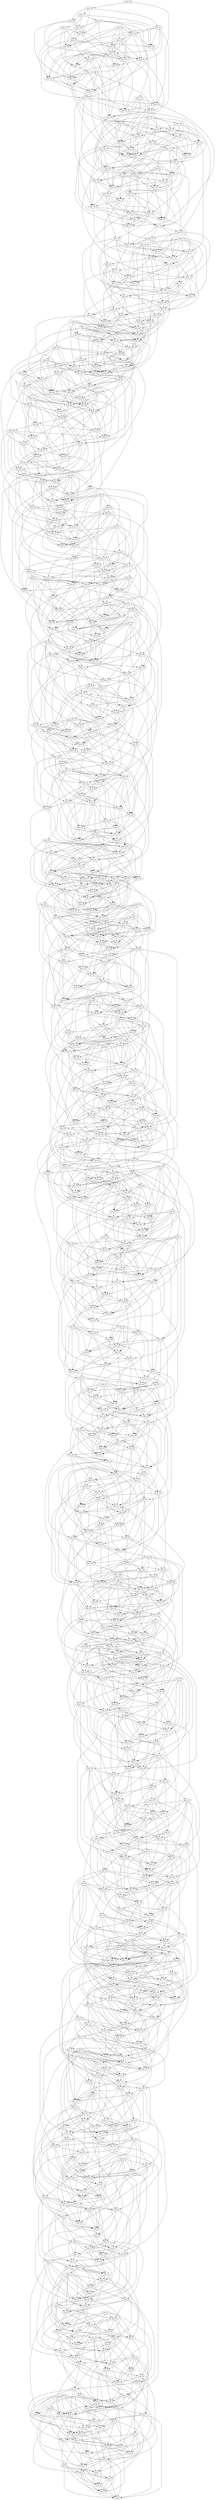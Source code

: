 digraph X {
nodo_1 -> nodo_0;
nodo_2 -> nodo_1;
nodo_2 -> nodo_0;
nodo_3 -> nodo_2;
nodo_3 -> nodo_1;
nodo_3 -> nodo_0;
nodo_4 -> nodo_1;
nodo_4 -> nodo_3;
nodo_4 -> nodo_2;
nodo_4 -> nodo_0;
nodo_5 -> nodo_2;
nodo_5 -> nodo_1;
nodo_5 -> nodo_3;
nodo_6 -> nodo_4;
nodo_6 -> nodo_5;
nodo_6 -> nodo_1;
nodo_6 -> nodo_0;
nodo_6 -> nodo_3;
nodo_6 -> nodo_2;
nodo_7 -> nodo_2;
nodo_7 -> nodo_4;
nodo_8 -> nodo_1;
nodo_8 -> nodo_4;
nodo_8 -> nodo_0;
nodo_8 -> nodo_7;
nodo_9 -> nodo_7;
nodo_9 -> nodo_8;
nodo_10 -> nodo_7;
nodo_10 -> nodo_1;
nodo_10 -> nodo_3;
nodo_10 -> nodo_9;
nodo_11 -> nodo_5;
nodo_12 -> nodo_9;
nodo_12 -> nodo_11;
nodo_13 -> nodo_11;
nodo_13 -> nodo_6;
nodo_13 -> nodo_12;
nodo_13 -> nodo_9;
nodo_13 -> nodo_7;
nodo_14 -> nodo_10;
nodo_14 -> nodo_3;
nodo_14 -> nodo_11;
nodo_14 -> nodo_9;
nodo_14 -> nodo_13;
nodo_14 -> nodo_5;
nodo_15 -> nodo_7;
nodo_15 -> nodo_6;
nodo_15 -> nodo_10;
nodo_16 -> nodo_11;
nodo_16 -> nodo_15;
nodo_16 -> nodo_12;
nodo_16 -> nodo_8;
nodo_17 -> nodo_11;
nodo_17 -> nodo_16;
nodo_17 -> nodo_12;
nodo_18 -> nodo_13;
nodo_18 -> nodo_15;
nodo_19 -> nodo_10;
nodo_19 -> nodo_15;
nodo_19 -> nodo_9;
nodo_19 -> nodo_0;
nodo_19 -> nodo_18;
nodo_19 -> nodo_17;
nodo_20 -> nodo_18;
nodo_20 -> nodo_11;
nodo_20 -> nodo_10;
nodo_20 -> nodo_16;
nodo_21 -> nodo_5;
nodo_21 -> nodo_16;
nodo_21 -> nodo_18;
nodo_22 -> nodo_20;
nodo_22 -> nodo_17;
nodo_22 -> nodo_8;
nodo_23 -> nodo_8;
nodo_23 -> nodo_22;
nodo_23 -> nodo_14;
nodo_23 -> nodo_0;
nodo_23 -> nodo_17;
nodo_24 -> nodo_22;
nodo_24 -> nodo_18;
nodo_24 -> nodo_17;
nodo_25 -> nodo_22;
nodo_25 -> nodo_4;
nodo_25 -> nodo_18;
nodo_26 -> nodo_15;
nodo_26 -> nodo_24;
nodo_26 -> nodo_25;
nodo_26 -> nodo_21;
nodo_26 -> nodo_11;
nodo_26 -> nodo_7;
nodo_26 -> nodo_13;
nodo_27 -> nodo_19;
nodo_27 -> nodo_2;
nodo_27 -> nodo_22;
nodo_28 -> nodo_21;
nodo_28 -> nodo_5;
nodo_28 -> nodo_12;
nodo_28 -> nodo_19;
nodo_28 -> nodo_23;
nodo_29 -> nodo_28;
nodo_29 -> nodo_20;
nodo_29 -> nodo_25;
nodo_30 -> nodo_27;
nodo_30 -> nodo_25;
nodo_30 -> nodo_21;
nodo_30 -> nodo_29;
nodo_30 -> nodo_17;
nodo_30 -> nodo_15;
nodo_30 -> nodo_26;
nodo_30 -> nodo_20;
nodo_30 -> nodo_16;
nodo_30 -> nodo_24;
nodo_31 -> nodo_21;
nodo_31 -> nodo_25;
nodo_32 -> nodo_31;
nodo_32 -> nodo_27;
nodo_32 -> nodo_22;
nodo_33 -> nodo_24;
nodo_33 -> nodo_31;
nodo_33 -> nodo_27;
nodo_33 -> nodo_28;
nodo_33 -> nodo_29;
nodo_33 -> nodo_32;
nodo_34 -> nodo_21;
nodo_34 -> nodo_20;
nodo_34 -> nodo_18;
nodo_34 -> nodo_24;
nodo_34 -> nodo_33;
nodo_35 -> nodo_29;
nodo_35 -> nodo_27;
nodo_35 -> nodo_31;
nodo_35 -> nodo_9;
nodo_35 -> nodo_32;
nodo_36 -> nodo_34;
nodo_36 -> nodo_23;
nodo_37 -> nodo_12;
nodo_37 -> nodo_27;
nodo_38 -> nodo_28;
nodo_38 -> nodo_35;
nodo_38 -> nodo_36;
nodo_38 -> nodo_37;
nodo_38 -> nodo_12;
nodo_39 -> nodo_32;
nodo_39 -> nodo_29;
nodo_39 -> nodo_38;
nodo_39 -> nodo_14;
nodo_40 -> nodo_36;
nodo_40 -> nodo_31;
nodo_40 -> nodo_37;
nodo_40 -> nodo_29;
nodo_41 -> nodo_34;
nodo_41 -> nodo_37;
nodo_41 -> nodo_25;
nodo_42 -> nodo_36;
nodo_42 -> nodo_39;
nodo_42 -> nodo_37;
nodo_43 -> nodo_31;
nodo_43 -> nodo_23;
nodo_43 -> nodo_41;
nodo_43 -> nodo_37;
nodo_43 -> nodo_38;
nodo_43 -> nodo_42;
nodo_43 -> nodo_40;
nodo_44 -> nodo_42;
nodo_44 -> nodo_37;
nodo_44 -> nodo_41;
nodo_45 -> nodo_44;
nodo_45 -> nodo_33;
nodo_45 -> nodo_41;
nodo_45 -> nodo_36;
nodo_46 -> nodo_41;
nodo_47 -> nodo_42;
nodo_47 -> nodo_38;
nodo_47 -> nodo_40;
nodo_48 -> nodo_39;
nodo_48 -> nodo_34;
nodo_49 -> nodo_39;
nodo_49 -> nodo_46;
nodo_49 -> nodo_44;
nodo_49 -> nodo_35;
nodo_49 -> nodo_31;
nodo_49 -> nodo_40;
nodo_50 -> nodo_40;
nodo_50 -> nodo_45;
nodo_50 -> nodo_48;
nodo_50 -> nodo_42;
nodo_50 -> nodo_44;
nodo_51 -> nodo_46;
nodo_51 -> nodo_43;
nodo_51 -> nodo_32;
nodo_51 -> nodo_50;
nodo_51 -> nodo_48;
nodo_52 -> nodo_48;
nodo_52 -> nodo_46;
nodo_52 -> nodo_42;
nodo_52 -> nodo_45;
nodo_53 -> nodo_47;
nodo_53 -> nodo_52;
nodo_53 -> nodo_50;
nodo_53 -> nodo_46;
nodo_54 -> nodo_47;
nodo_54 -> nodo_50;
nodo_54 -> nodo_51;
nodo_54 -> nodo_52;
nodo_55 -> nodo_44;
nodo_55 -> nodo_49;
nodo_55 -> nodo_48;
nodo_55 -> nodo_52;
nodo_56 -> nodo_54;
nodo_56 -> nodo_51;
nodo_56 -> nodo_32;
nodo_56 -> nodo_46;
nodo_56 -> nodo_53;
nodo_57 -> nodo_55;
nodo_58 -> nodo_54;
nodo_58 -> nodo_48;
nodo_58 -> nodo_56;
nodo_58 -> nodo_47;
nodo_58 -> nodo_57;
nodo_59 -> nodo_55;
nodo_59 -> nodo_56;
nodo_59 -> nodo_57;
nodo_60 -> nodo_52;
nodo_60 -> nodo_58;
nodo_60 -> nodo_56;
nodo_60 -> nodo_57;
nodo_60 -> nodo_48;
nodo_60 -> nodo_45;
nodo_61 -> nodo_60;
nodo_61 -> nodo_53;
nodo_61 -> nodo_59;
nodo_62 -> nodo_54;
nodo_62 -> nodo_58;
nodo_62 -> nodo_55;
nodo_62 -> nodo_41;
nodo_62 -> nodo_57;
nodo_62 -> nodo_47;
nodo_62 -> nodo_36;
nodo_62 -> nodo_46;
nodo_63 -> nodo_53;
nodo_63 -> nodo_59;
nodo_63 -> nodo_55;
nodo_63 -> nodo_24;
nodo_63 -> nodo_60;
nodo_64 -> nodo_59;
nodo_64 -> nodo_61;
nodo_64 -> nodo_58;
nodo_64 -> nodo_39;
nodo_64 -> nodo_36;
nodo_65 -> nodo_59;
nodo_66 -> nodo_46;
nodo_66 -> nodo_54;
nodo_66 -> nodo_61;
nodo_67 -> nodo_66;
nodo_67 -> nodo_61;
nodo_67 -> nodo_65;
nodo_68 -> nodo_63;
nodo_68 -> nodo_64;
nodo_68 -> nodo_65;
nodo_68 -> nodo_67;
nodo_69 -> nodo_67;
nodo_69 -> nodo_47;
nodo_69 -> nodo_57;
nodo_69 -> nodo_68;
nodo_70 -> nodo_68;
nodo_70 -> nodo_67;
nodo_70 -> nodo_57;
nodo_70 -> nodo_61;
nodo_70 -> nodo_69;
nodo_70 -> nodo_53;
nodo_70 -> nodo_59;
nodo_71 -> nodo_49;
nodo_71 -> nodo_66;
nodo_71 -> nodo_70;
nodo_71 -> nodo_69;
nodo_71 -> nodo_68;
nodo_72 -> nodo_71;
nodo_72 -> nodo_67;
nodo_72 -> nodo_65;
nodo_72 -> nodo_66;
nodo_72 -> nodo_45;
nodo_72 -> nodo_44;
nodo_73 -> nodo_69;
nodo_73 -> nodo_64;
nodo_73 -> nodo_68;
nodo_74 -> nodo_65;
nodo_74 -> nodo_63;
nodo_74 -> nodo_73;
nodo_74 -> nodo_57;
nodo_74 -> nodo_66;
nodo_75 -> nodo_73;
nodo_75 -> nodo_74;
nodo_75 -> nodo_71;
nodo_76 -> nodo_73;
nodo_76 -> nodo_69;
nodo_77 -> nodo_75;
nodo_77 -> nodo_76;
nodo_77 -> nodo_72;
nodo_77 -> nodo_73;
nodo_78 -> nodo_76;
nodo_78 -> nodo_51;
nodo_79 -> nodo_77;
nodo_79 -> nodo_76;
nodo_79 -> nodo_73;
nodo_79 -> nodo_78;
nodo_80 -> nodo_74;
nodo_80 -> nodo_65;
nodo_80 -> nodo_66;
nodo_80 -> nodo_76;
nodo_80 -> nodo_71;
nodo_81 -> nodo_76;
nodo_81 -> nodo_65;
nodo_81 -> nodo_78;
nodo_81 -> nodo_80;
nodo_81 -> nodo_79;
nodo_81 -> nodo_77;
nodo_82 -> nodo_78;
nodo_82 -> nodo_63;
nodo_82 -> nodo_79;
nodo_82 -> nodo_64;
nodo_83 -> nodo_77;
nodo_83 -> nodo_78;
nodo_83 -> nodo_75;
nodo_83 -> nodo_67;
nodo_84 -> nodo_65;
nodo_84 -> nodo_75;
nodo_84 -> nodo_82;
nodo_84 -> nodo_79;
nodo_84 -> nodo_83;
nodo_85 -> nodo_84;
nodo_86 -> nodo_85;
nodo_86 -> nodo_78;
nodo_87 -> nodo_81;
nodo_87 -> nodo_86;
nodo_87 -> nodo_82;
nodo_87 -> nodo_61;
nodo_87 -> nodo_77;
nodo_87 -> nodo_85;
nodo_88 -> nodo_75;
nodo_88 -> nodo_82;
nodo_88 -> nodo_85;
nodo_88 -> nodo_87;
nodo_89 -> nodo_84;
nodo_89 -> nodo_80;
nodo_89 -> nodo_85;
nodo_90 -> nodo_86;
nodo_90 -> nodo_85;
nodo_91 -> nodo_86;
nodo_91 -> nodo_75;
nodo_91 -> nodo_88;
nodo_92 -> nodo_88;
nodo_92 -> nodo_86;
nodo_92 -> nodo_81;
nodo_92 -> nodo_89;
nodo_93 -> nodo_88;
nodo_93 -> nodo_91;
nodo_93 -> nodo_83;
nodo_94 -> nodo_89;
nodo_94 -> nodo_91;
nodo_94 -> nodo_92;
nodo_94 -> nodo_83;
nodo_94 -> nodo_74;
nodo_94 -> nodo_72;
nodo_95 -> nodo_91;
nodo_95 -> nodo_90;
nodo_95 -> nodo_93;
nodo_95 -> nodo_84;
nodo_96 -> nodo_89;
nodo_96 -> nodo_95;
nodo_96 -> nodo_90;
nodo_96 -> nodo_93;
nodo_97 -> nodo_96;
nodo_97 -> nodo_92;
nodo_97 -> nodo_94;
nodo_97 -> nodo_93;
nodo_99 -> nodo_98;
nodo_99 -> nodo_89;
nodo_99 -> nodo_78;
nodo_99 -> nodo_97;
nodo_100 -> nodo_90;
nodo_100 -> nodo_93;
nodo_100 -> nodo_97;
nodo_100 -> nodo_98;
nodo_101 -> nodo_96;
nodo_101 -> nodo_91;
nodo_101 -> nodo_100;
nodo_102 -> nodo_92;
nodo_102 -> nodo_99;
nodo_102 -> nodo_90;
nodo_102 -> nodo_98;
nodo_102 -> nodo_79;
nodo_103 -> nodo_80;
nodo_103 -> nodo_88;
nodo_103 -> nodo_99;
nodo_103 -> nodo_100;
nodo_103 -> nodo_102;
nodo_103 -> nodo_96;
nodo_103 -> nodo_98;
nodo_103 -> nodo_83;
nodo_104 -> nodo_98;
nodo_104 -> nodo_101;
nodo_104 -> nodo_85;
nodo_104 -> nodo_92;
nodo_105 -> nodo_87;
nodo_105 -> nodo_82;
nodo_105 -> nodo_90;
nodo_105 -> nodo_101;
nodo_105 -> nodo_104;
nodo_106 -> nodo_95;
nodo_106 -> nodo_98;
nodo_106 -> nodo_105;
nodo_106 -> nodo_97;
nodo_107 -> nodo_104;
nodo_107 -> nodo_86;
nodo_108 -> nodo_95;
nodo_108 -> nodo_106;
nodo_108 -> nodo_93;
nodo_108 -> nodo_107;
nodo_108 -> nodo_99;
nodo_108 -> nodo_102;
nodo_108 -> nodo_89;
nodo_109 -> nodo_100;
nodo_109 -> nodo_106;
nodo_109 -> nodo_107;
nodo_109 -> nodo_104;
nodo_109 -> nodo_95;
nodo_110 -> nodo_101;
nodo_110 -> nodo_104;
nodo_110 -> nodo_109;
nodo_110 -> nodo_90;
nodo_112 -> nodo_98;
nodo_112 -> nodo_111;
nodo_112 -> nodo_106;
nodo_112 -> nodo_110;
nodo_113 -> nodo_107;
nodo_113 -> nodo_111;
nodo_113 -> nodo_105;
nodo_114 -> nodo_99;
nodo_114 -> nodo_107;
nodo_114 -> nodo_96;
nodo_114 -> nodo_35;
nodo_114 -> nodo_101;
nodo_115 -> nodo_111;
nodo_115 -> nodo_101;
nodo_115 -> nodo_107;
nodo_116 -> nodo_107;
nodo_116 -> nodo_110;
nodo_116 -> nodo_85;
nodo_116 -> nodo_111;
nodo_117 -> nodo_114;
nodo_117 -> nodo_116;
nodo_117 -> nodo_108;
nodo_117 -> nodo_111;
nodo_117 -> nodo_113;
nodo_117 -> nodo_115;
nodo_118 -> nodo_109;
nodo_118 -> nodo_115;
nodo_118 -> nodo_116;
nodo_118 -> nodo_113;
nodo_118 -> nodo_98;
nodo_118 -> nodo_102;
nodo_119 -> nodo_110;
nodo_119 -> nodo_112;
nodo_119 -> nodo_105;
nodo_119 -> nodo_116;
nodo_120 -> nodo_115;
nodo_120 -> nodo_119;
nodo_120 -> nodo_86;
nodo_120 -> nodo_94;
nodo_120 -> nodo_112;
nodo_121 -> nodo_97;
nodo_121 -> nodo_112;
nodo_121 -> nodo_113;
nodo_121 -> nodo_119;
nodo_121 -> nodo_111;
nodo_121 -> nodo_120;
nodo_122 -> nodo_121;
nodo_123 -> nodo_111;
nodo_123 -> nodo_117;
nodo_123 -> nodo_122;
nodo_123 -> nodo_118;
nodo_124 -> nodo_118;
nodo_124 -> nodo_113;
nodo_124 -> nodo_122;
nodo_124 -> nodo_123;
nodo_124 -> nodo_114;
nodo_125 -> nodo_120;
nodo_125 -> nodo_119;
nodo_125 -> nodo_122;
nodo_125 -> nodo_117;
nodo_125 -> nodo_109;
nodo_126 -> nodo_120;
nodo_126 -> nodo_76;
nodo_126 -> nodo_110;
nodo_126 -> nodo_123;
nodo_126 -> nodo_115;
nodo_127 -> nodo_124;
nodo_127 -> nodo_100;
nodo_127 -> nodo_122;
nodo_127 -> nodo_123;
nodo_128 -> nodo_113;
nodo_128 -> nodo_126;
nodo_128 -> nodo_125;
nodo_128 -> nodo_115;
nodo_129 -> nodo_116;
nodo_129 -> nodo_125;
nodo_129 -> nodo_123;
nodo_129 -> nodo_128;
nodo_129 -> nodo_119;
nodo_130 -> nodo_124;
nodo_130 -> nodo_127;
nodo_131 -> nodo_130;
nodo_131 -> nodo_127;
nodo_131 -> nodo_125;
nodo_131 -> nodo_128;
nodo_132 -> nodo_122;
nodo_132 -> nodo_130;
nodo_132 -> nodo_129;
nodo_132 -> nodo_131;
nodo_133 -> nodo_130;
nodo_134 -> nodo_114;
nodo_134 -> nodo_132;
nodo_134 -> nodo_128;
nodo_134 -> nodo_131;
nodo_134 -> nodo_130;
nodo_134 -> nodo_112;
nodo_134 -> nodo_133;
nodo_135 -> nodo_131;
nodo_135 -> nodo_133;
nodo_136 -> nodo_126;
nodo_136 -> nodo_135;
nodo_137 -> nodo_128;
nodo_137 -> nodo_136;
nodo_137 -> nodo_122;
nodo_137 -> nodo_135;
nodo_137 -> nodo_132;
nodo_138 -> nodo_126;
nodo_138 -> nodo_127;
nodo_138 -> nodo_133;
nodo_138 -> nodo_136;
nodo_139 -> nodo_135;
nodo_139 -> nodo_131;
nodo_140 -> nodo_133;
nodo_140 -> nodo_139;
nodo_140 -> nodo_135;
nodo_140 -> nodo_121;
nodo_140 -> nodo_91;
nodo_140 -> nodo_130;
nodo_140 -> nodo_136;
nodo_140 -> nodo_122;
nodo_141 -> nodo_138;
nodo_141 -> nodo_133;
nodo_142 -> nodo_129;
nodo_142 -> nodo_111;
nodo_142 -> nodo_138;
nodo_142 -> nodo_137;
nodo_142 -> nodo_139;
nodo_142 -> nodo_141;
nodo_143 -> nodo_132;
nodo_143 -> nodo_139;
nodo_144 -> nodo_143;
nodo_144 -> nodo_141;
nodo_144 -> nodo_138;
nodo_145 -> nodo_142;
nodo_145 -> nodo_143;
nodo_145 -> nodo_129;
nodo_145 -> nodo_139;
nodo_146 -> nodo_143;
nodo_146 -> nodo_145;
nodo_146 -> nodo_133;
nodo_147 -> nodo_145;
nodo_147 -> nodo_137;
nodo_147 -> nodo_144;
nodo_147 -> nodo_139;
nodo_147 -> nodo_141;
nodo_147 -> nodo_135;
nodo_148 -> nodo_136;
nodo_148 -> nodo_144;
nodo_148 -> nodo_106;
nodo_148 -> nodo_147;
nodo_148 -> nodo_143;
nodo_148 -> nodo_138;
nodo_148 -> nodo_142;
nodo_149 -> nodo_141;
nodo_149 -> nodo_135;
nodo_149 -> nodo_146;
nodo_149 -> nodo_133;
nodo_150 -> nodo_149;
nodo_151 -> nodo_147;
nodo_151 -> nodo_150;
nodo_151 -> nodo_130;
nodo_151 -> nodo_136;
nodo_151 -> nodo_145;
nodo_152 -> nodo_150;
nodo_152 -> nodo_144;
nodo_152 -> nodo_146;
nodo_152 -> nodo_151;
nodo_152 -> nodo_149;
nodo_153 -> nodo_137;
nodo_153 -> nodo_146;
nodo_153 -> nodo_141;
nodo_153 -> nodo_143;
nodo_154 -> nodo_145;
nodo_154 -> nodo_139;
nodo_154 -> nodo_153;
nodo_155 -> nodo_149;
nodo_155 -> nodo_150;
nodo_155 -> nodo_154;
nodo_155 -> nodo_144;
nodo_156 -> nodo_146;
nodo_156 -> nodo_150;
nodo_157 -> nodo_136;
nodo_158 -> nodo_156;
nodo_158 -> nodo_153;
nodo_158 -> nodo_155;
nodo_158 -> nodo_152;
nodo_158 -> nodo_157;
nodo_159 -> nodo_157;
nodo_159 -> nodo_150;
nodo_159 -> nodo_155;
nodo_160 -> nodo_150;
nodo_160 -> nodo_155;
nodo_160 -> nodo_146;
nodo_160 -> nodo_159;
nodo_160 -> nodo_157;
nodo_160 -> nodo_158;
nodo_160 -> nodo_156;
nodo_161 -> nodo_124;
nodo_161 -> nodo_153;
nodo_161 -> nodo_143;
nodo_161 -> nodo_159;
nodo_162 -> nodo_155;
nodo_162 -> nodo_149;
nodo_162 -> nodo_158;
nodo_162 -> nodo_157;
nodo_163 -> nodo_161;
nodo_163 -> nodo_153;
nodo_163 -> nodo_162;
nodo_163 -> nodo_159;
nodo_164 -> nodo_161;
nodo_164 -> nodo_162;
nodo_164 -> nodo_152;
nodo_164 -> nodo_141;
nodo_165 -> nodo_144;
nodo_165 -> nodo_157;
nodo_165 -> nodo_154;
nodo_166 -> nodo_159;
nodo_166 -> nodo_157;
nodo_166 -> nodo_154;
nodo_166 -> nodo_158;
nodo_166 -> nodo_165;
nodo_166 -> nodo_164;
nodo_167 -> nodo_165;
nodo_167 -> nodo_161;
nodo_167 -> nodo_164;
nodo_168 -> nodo_162;
nodo_168 -> nodo_156;
nodo_168 -> nodo_157;
nodo_168 -> nodo_151;
nodo_168 -> nodo_167;
nodo_169 -> nodo_168;
nodo_169 -> nodo_156;
nodo_169 -> nodo_164;
nodo_169 -> nodo_167;
nodo_170 -> nodo_163;
nodo_171 -> nodo_170;
nodo_171 -> nodo_151;
nodo_171 -> nodo_127;
nodo_171 -> nodo_168;
nodo_171 -> nodo_165;
nodo_171 -> nodo_164;
nodo_171 -> nodo_166;
nodo_172 -> nodo_161;
nodo_172 -> nodo_167;
nodo_172 -> nodo_150;
nodo_172 -> nodo_163;
nodo_172 -> nodo_154;
nodo_172 -> nodo_152;
nodo_173 -> nodo_167;
nodo_173 -> nodo_170;
nodo_174 -> nodo_169;
nodo_174 -> nodo_173;
nodo_174 -> nodo_166;
nodo_174 -> nodo_165;
nodo_174 -> nodo_156;
nodo_176 -> nodo_171;
nodo_176 -> nodo_148;
nodo_176 -> nodo_175;
nodo_176 -> nodo_134;
nodo_176 -> nodo_172;
nodo_177 -> nodo_174;
nodo_177 -> nodo_160;
nodo_177 -> nodo_154;
nodo_177 -> nodo_165;
nodo_178 -> nodo_173;
nodo_178 -> nodo_175;
nodo_178 -> nodo_156;
nodo_178 -> nodo_172;
nodo_178 -> nodo_176;
nodo_178 -> nodo_169;
nodo_179 -> nodo_178;
nodo_179 -> nodo_175;
nodo_179 -> nodo_170;
nodo_179 -> nodo_176;
nodo_179 -> nodo_173;
nodo_180 -> nodo_170;
nodo_180 -> nodo_176;
nodo_180 -> nodo_175;
nodo_180 -> nodo_163;
nodo_180 -> nodo_177;
nodo_180 -> nodo_174;
nodo_180 -> nodo_169;
nodo_180 -> nodo_173;
nodo_181 -> nodo_170;
nodo_181 -> nodo_175;
nodo_181 -> nodo_169;
nodo_182 -> nodo_179;
nodo_182 -> nodo_181;
nodo_182 -> nodo_174;
nodo_182 -> nodo_167;
nodo_182 -> nodo_177;
nodo_182 -> nodo_162;
nodo_183 -> nodo_181;
nodo_183 -> nodo_132;
nodo_183 -> nodo_175;
nodo_184 -> nodo_179;
nodo_184 -> nodo_177;
nodo_184 -> nodo_183;
nodo_185 -> nodo_183;
nodo_185 -> nodo_168;
nodo_185 -> nodo_170;
nodo_185 -> nodo_184;
nodo_185 -> nodo_163;
nodo_186 -> nodo_184;
nodo_187 -> nodo_185;
nodo_187 -> nodo_181;
nodo_187 -> nodo_186;
nodo_187 -> nodo_184;
nodo_188 -> nodo_182;
nodo_188 -> nodo_183;
nodo_188 -> nodo_186;
nodo_188 -> nodo_184;
nodo_189 -> nodo_187;
nodo_189 -> nodo_185;
nodo_189 -> nodo_188;
nodo_189 -> nodo_173;
nodo_189 -> nodo_175;
nodo_189 -> nodo_186;
nodo_190 -> nodo_187;
nodo_190 -> nodo_188;
nodo_191 -> nodo_190;
nodo_191 -> nodo_182;
nodo_191 -> nodo_187;
nodo_191 -> nodo_181;
nodo_191 -> nodo_179;
nodo_192 -> nodo_188;
nodo_192 -> nodo_190;
nodo_192 -> nodo_186;
nodo_192 -> nodo_184;
nodo_193 -> nodo_191;
nodo_193 -> nodo_177;
nodo_193 -> nodo_186;
nodo_194 -> nodo_191;
nodo_194 -> nodo_187;
nodo_194 -> nodo_186;
nodo_195 -> nodo_190;
nodo_195 -> nodo_192;
nodo_195 -> nodo_193;
nodo_195 -> nodo_194;
nodo_195 -> nodo_183;
nodo_196 -> nodo_194;
nodo_196 -> nodo_190;
nodo_196 -> nodo_186;
nodo_196 -> nodo_192;
nodo_197 -> nodo_196;
nodo_197 -> nodo_194;
nodo_198 -> nodo_197;
nodo_198 -> nodo_188;
nodo_198 -> nodo_193;
nodo_198 -> nodo_173;
nodo_198 -> nodo_170;
nodo_198 -> nodo_189;
nodo_198 -> nodo_175;
nodo_199 -> nodo_197;
nodo_199 -> nodo_189;
nodo_200 -> nodo_199;
nodo_200 -> nodo_183;
nodo_200 -> nodo_196;
nodo_200 -> nodo_195;
nodo_201 -> nodo_197;
nodo_201 -> nodo_199;
nodo_201 -> nodo_192;
nodo_201 -> nodo_190;
nodo_202 -> nodo_199;
nodo_202 -> nodo_193;
nodo_202 -> nodo_200;
nodo_202 -> nodo_185;
nodo_202 -> nodo_178;
nodo_203 -> nodo_200;
nodo_203 -> nodo_201;
nodo_203 -> nodo_199;
nodo_204 -> nodo_201;
nodo_204 -> nodo_203;
nodo_205 -> nodo_159;
nodo_205 -> nodo_204;
nodo_205 -> nodo_195;
nodo_205 -> nodo_201;
nodo_206 -> nodo_191;
nodo_206 -> nodo_194;
nodo_206 -> nodo_204;
nodo_206 -> nodo_203;
nodo_207 -> nodo_204;
nodo_207 -> nodo_181;
nodo_207 -> nodo_203;
nodo_207 -> nodo_206;
nodo_207 -> nodo_192;
nodo_207 -> nodo_197;
nodo_208 -> nodo_203;
nodo_208 -> nodo_197;
nodo_208 -> nodo_202;
nodo_208 -> nodo_198;
nodo_209 -> nodo_200;
nodo_209 -> nodo_199;
nodo_209 -> nodo_204;
nodo_209 -> nodo_190;
nodo_209 -> nodo_203;
nodo_210 -> nodo_204;
nodo_210 -> nodo_206;
nodo_210 -> nodo_194;
nodo_210 -> nodo_202;
nodo_210 -> nodo_196;
nodo_211 -> nodo_209;
nodo_211 -> nodo_202;
nodo_211 -> nodo_205;
nodo_211 -> nodo_204;
nodo_212 -> nodo_210;
nodo_212 -> nodo_207;
nodo_213 -> nodo_201;
nodo_213 -> nodo_212;
nodo_214 -> nodo_213;
nodo_214 -> nodo_210;
nodo_214 -> nodo_193;
nodo_214 -> nodo_211;
nodo_214 -> nodo_212;
nodo_214 -> nodo_197;
nodo_215 -> nodo_193;
nodo_215 -> nodo_208;
nodo_215 -> nodo_212;
nodo_215 -> nodo_205;
nodo_215 -> nodo_213;
nodo_216 -> nodo_215;
nodo_217 -> nodo_216;
nodo_217 -> nodo_207;
nodo_217 -> nodo_215;
nodo_217 -> nodo_212;
nodo_218 -> nodo_216;
nodo_218 -> nodo_214;
nodo_218 -> nodo_211;
nodo_218 -> nodo_206;
nodo_219 -> nodo_208;
nodo_219 -> nodo_214;
nodo_219 -> nodo_217;
nodo_220 -> nodo_216;
nodo_220 -> nodo_212;
nodo_220 -> nodo_209;
nodo_220 -> nodo_219;
nodo_221 -> nodo_218;
nodo_221 -> nodo_211;
nodo_221 -> nodo_220;
nodo_221 -> nodo_195;
nodo_221 -> nodo_216;
nodo_222 -> nodo_208;
nodo_222 -> nodo_199;
nodo_222 -> nodo_220;
nodo_222 -> nodo_216;
nodo_222 -> nodo_218;
nodo_222 -> nodo_219;
nodo_223 -> nodo_209;
nodo_223 -> nodo_219;
nodo_223 -> nodo_220;
nodo_223 -> nodo_211;
nodo_223 -> nodo_205;
nodo_223 -> nodo_213;
nodo_223 -> nodo_200;
nodo_224 -> nodo_208;
nodo_224 -> nodo_221;
nodo_225 -> nodo_219;
nodo_225 -> nodo_224;
nodo_225 -> nodo_217;
nodo_225 -> nodo_216;
nodo_225 -> nodo_222;
nodo_226 -> nodo_218;
nodo_226 -> nodo_223;
nodo_226 -> nodo_225;
nodo_226 -> nodo_221;
nodo_226 -> nodo_219;
nodo_227 -> nodo_224;
nodo_227 -> nodo_206;
nodo_227 -> nodo_216;
nodo_227 -> nodo_226;
nodo_228 -> nodo_212;
nodo_228 -> nodo_215;
nodo_228 -> nodo_227;
nodo_228 -> nodo_210;
nodo_228 -> nodo_213;
nodo_228 -> nodo_224;
nodo_229 -> nodo_227;
nodo_229 -> nodo_218;
nodo_229 -> nodo_225;
nodo_230 -> nodo_220;
nodo_230 -> nodo_213;
nodo_230 -> nodo_224;
nodo_231 -> nodo_226;
nodo_231 -> nodo_217;
nodo_231 -> nodo_229;
nodo_231 -> nodo_230;
nodo_232 -> nodo_229;
nodo_232 -> nodo_230;
nodo_233 -> nodo_205;
nodo_233 -> nodo_228;
nodo_233 -> nodo_224;
nodo_233 -> nodo_232;
nodo_233 -> nodo_226;
nodo_233 -> nodo_225;
nodo_234 -> nodo_227;
nodo_234 -> nodo_232;
nodo_234 -> nodo_233;
nodo_234 -> nodo_230;
nodo_235 -> nodo_234;
nodo_235 -> nodo_232;
nodo_236 -> nodo_235;
nodo_236 -> nodo_232;
nodo_237 -> nodo_233;
nodo_237 -> nodo_231;
nodo_237 -> nodo_236;
nodo_238 -> nodo_236;
nodo_238 -> nodo_235;
nodo_238 -> nodo_229;
nodo_238 -> nodo_237;
nodo_239 -> nodo_222;
nodo_239 -> nodo_234;
nodo_239 -> nodo_213;
nodo_239 -> nodo_237;
nodo_240 -> nodo_230;
nodo_240 -> nodo_227;
nodo_240 -> nodo_231;
nodo_240 -> nodo_238;
nodo_241 -> nodo_236;
nodo_241 -> nodo_235;
nodo_241 -> nodo_217;
nodo_241 -> nodo_238;
nodo_241 -> nodo_240;
nodo_241 -> nodo_239;
nodo_241 -> nodo_196;
nodo_242 -> nodo_229;
nodo_242 -> nodo_235;
nodo_243 -> nodo_238;
nodo_243 -> nodo_240;
nodo_243 -> nodo_231;
nodo_243 -> nodo_239;
nodo_243 -> nodo_242;
nodo_244 -> nodo_242;
nodo_244 -> nodo_234;
nodo_244 -> nodo_241;
nodo_245 -> nodo_244;
nodo_245 -> nodo_243;
nodo_246 -> nodo_237;
nodo_246 -> nodo_245;
nodo_246 -> nodo_243;
nodo_247 -> nodo_246;
nodo_247 -> nodo_245;
nodo_247 -> nodo_239;
nodo_248 -> nodo_242;
nodo_248 -> nodo_244;
nodo_248 -> nodo_240;
nodo_248 -> nodo_245;
nodo_249 -> nodo_237;
nodo_249 -> nodo_238;
nodo_249 -> nodo_239;
nodo_249 -> nodo_247;
nodo_249 -> nodo_236;
nodo_249 -> nodo_248;
nodo_249 -> nodo_243;
nodo_249 -> nodo_230;
nodo_250 -> nodo_244;
nodo_250 -> nodo_245;
nodo_250 -> nodo_247;
nodo_250 -> nodo_236;
nodo_250 -> nodo_231;
nodo_251 -> nodo_240;
nodo_251 -> nodo_234;
nodo_251 -> nodo_228;
nodo_251 -> nodo_242;
nodo_251 -> nodo_221;
nodo_252 -> nodo_236;
nodo_253 -> nodo_237;
nodo_253 -> nodo_250;
nodo_253 -> nodo_247;
nodo_253 -> nodo_252;
nodo_254 -> nodo_251;
nodo_254 -> nodo_253;
nodo_254 -> nodo_248;
nodo_254 -> nodo_246;
nodo_254 -> nodo_235;
nodo_254 -> nodo_252;
nodo_255 -> nodo_253;
nodo_255 -> nodo_251;
nodo_255 -> nodo_235;
nodo_255 -> nodo_244;
nodo_256 -> nodo_224;
nodo_256 -> nodo_242;
nodo_256 -> nodo_250;
nodo_257 -> nodo_256;
nodo_257 -> nodo_252;
nodo_257 -> nodo_250;
nodo_258 -> nodo_253;
nodo_259 -> nodo_258;
nodo_259 -> nodo_256;
nodo_259 -> nodo_246;
nodo_259 -> nodo_244;
nodo_259 -> nodo_254;
nodo_259 -> nodo_255;
nodo_259 -> nodo_245;
nodo_259 -> nodo_242;
nodo_260 -> nodo_252;
nodo_260 -> nodo_258;
nodo_260 -> nodo_255;
nodo_260 -> nodo_257;
nodo_261 -> nodo_256;
nodo_261 -> nodo_260;
nodo_261 -> nodo_258;
nodo_261 -> nodo_229;
nodo_261 -> nodo_252;
nodo_261 -> nodo_257;
nodo_262 -> nodo_258;
nodo_263 -> nodo_258;
nodo_263 -> nodo_251;
nodo_263 -> nodo_260;
nodo_263 -> nodo_262;
nodo_264 -> nodo_260;
nodo_264 -> nodo_257;
nodo_264 -> nodo_263;
nodo_264 -> nodo_232;
nodo_265 -> nodo_262;
nodo_265 -> nodo_260;
nodo_265 -> nodo_253;
nodo_265 -> nodo_232;
nodo_266 -> nodo_247;
nodo_266 -> nodo_248;
nodo_266 -> nodo_256;
nodo_266 -> nodo_257;
nodo_266 -> nodo_255;
nodo_266 -> nodo_262;
nodo_266 -> nodo_263;
nodo_266 -> nodo_265;
nodo_267 -> nodo_265;
nodo_267 -> nodo_258;
nodo_267 -> nodo_255;
nodo_267 -> nodo_245;
nodo_268 -> nodo_267;
nodo_268 -> nodo_248;
nodo_268 -> nodo_246;
nodo_268 -> nodo_262;
nodo_269 -> nodo_252;
nodo_269 -> nodo_264;
nodo_270 -> nodo_265;
nodo_270 -> nodo_247;
nodo_270 -> nodo_267;
nodo_270 -> nodo_269;
nodo_271 -> nodo_268;
nodo_271 -> nodo_265;
nodo_271 -> nodo_262;
nodo_272 -> nodo_269;
nodo_272 -> nodo_264;
nodo_273 -> nodo_267;
nodo_273 -> nodo_261;
nodo_273 -> nodo_271;
nodo_273 -> nodo_256;
nodo_273 -> nodo_272;
nodo_273 -> nodo_268;
nodo_274 -> nodo_272;
nodo_274 -> nodo_263;
nodo_274 -> nodo_269;
nodo_274 -> nodo_268;
nodo_275 -> nodo_270;
nodo_275 -> nodo_262;
nodo_275 -> nodo_261;
nodo_275 -> nodo_269;
nodo_275 -> nodo_271;
nodo_275 -> nodo_274;
nodo_275 -> nodo_264;
nodo_276 -> nodo_270;
nodo_276 -> nodo_272;
nodo_276 -> nodo_274;
nodo_276 -> nodo_273;
nodo_277 -> nodo_269;
nodo_277 -> nodo_257;
nodo_277 -> nodo_267;
nodo_277 -> nodo_272;
nodo_278 -> nodo_274;
nodo_279 -> nodo_278;
nodo_279 -> nodo_275;
nodo_279 -> nodo_246;
nodo_279 -> nodo_269;
nodo_279 -> nodo_277;
nodo_279 -> nodo_270;
nodo_280 -> nodo_271;
nodo_280 -> nodo_278;
nodo_281 -> nodo_277;
nodo_281 -> nodo_272;
nodo_281 -> nodo_280;
nodo_282 -> nodo_281;
nodo_282 -> nodo_280;
nodo_283 -> nodo_264;
nodo_283 -> nodo_280;
nodo_283 -> nodo_278;
nodo_283 -> nodo_276;
nodo_283 -> nodo_252;
nodo_284 -> nodo_278;
nodo_284 -> nodo_282;
nodo_284 -> nodo_271;
nodo_284 -> nodo_276;
nodo_284 -> nodo_258;
nodo_285 -> nodo_279;
nodo_285 -> nodo_273;
nodo_285 -> nodo_281;
nodo_285 -> nodo_278;
nodo_286 -> nodo_283;
nodo_286 -> nodo_271;
nodo_286 -> nodo_282;
nodo_286 -> nodo_285;
nodo_286 -> nodo_278;
nodo_287 -> nodo_276;
nodo_287 -> nodo_280;
nodo_287 -> nodo_263;
nodo_287 -> nodo_286;
nodo_288 -> nodo_276;
nodo_288 -> nodo_280;
nodo_288 -> nodo_270;
nodo_288 -> nodo_277;
nodo_288 -> nodo_287;
nodo_288 -> nodo_286;
nodo_288 -> nodo_285;
nodo_289 -> nodo_286;
nodo_289 -> nodo_284;
nodo_290 -> nodo_289;
nodo_290 -> nodo_279;
nodo_290 -> nodo_281;
nodo_290 -> nodo_287;
nodo_291 -> nodo_285;
nodo_291 -> nodo_281;
nodo_292 -> nodo_274;
nodo_292 -> nodo_289;
nodo_293 -> nodo_290;
nodo_293 -> nodo_282;
nodo_293 -> nodo_287;
nodo_293 -> nodo_292;
nodo_293 -> nodo_291;
nodo_294 -> nodo_293;
nodo_294 -> nodo_292;
nodo_294 -> nodo_290;
nodo_294 -> nodo_282;
nodo_294 -> nodo_284;
nodo_295 -> nodo_280;
nodo_295 -> nodo_294;
nodo_295 -> nodo_292;
nodo_295 -> nodo_272;
nodo_295 -> nodo_289;
nodo_296 -> nodo_291;
nodo_296 -> nodo_293;
nodo_296 -> nodo_285;
nodo_296 -> nodo_289;
nodo_296 -> nodo_283;
nodo_297 -> nodo_277;
nodo_297 -> nodo_288;
nodo_297 -> nodo_284;
nodo_297 -> nodo_289;
nodo_297 -> nodo_278;
nodo_297 -> nodo_292;
nodo_298 -> nodo_262;
nodo_298 -> nodo_287;
nodo_298 -> nodo_283;
nodo_299 -> nodo_298;
nodo_299 -> nodo_296;
nodo_299 -> nodo_254;
nodo_299 -> nodo_295;
nodo_299 -> nodo_294;
nodo_299 -> nodo_282;
nodo_299 -> nodo_289;
nodo_300 -> nodo_298;
nodo_300 -> nodo_299;
nodo_301 -> nodo_300;
nodo_301 -> nodo_296;
nodo_301 -> nodo_292;
nodo_302 -> nodo_290;
nodo_302 -> nodo_295;
nodo_302 -> nodo_301;
nodo_302 -> nodo_293;
nodo_303 -> nodo_281;
nodo_303 -> nodo_291;
nodo_303 -> nodo_301;
nodo_303 -> nodo_300;
nodo_304 -> nodo_302;
nodo_304 -> nodo_301;
nodo_304 -> nodo_303;
nodo_305 -> nodo_304;
nodo_305 -> nodo_297;
nodo_305 -> nodo_291;
nodo_305 -> nodo_298;
nodo_305 -> nodo_301;
nodo_306 -> nodo_302;
nodo_306 -> nodo_304;
nodo_306 -> nodo_268;
nodo_307 -> nodo_303;
nodo_307 -> nodo_300;
nodo_307 -> nodo_305;
nodo_307 -> nodo_306;
nodo_308 -> nodo_303;
nodo_308 -> nodo_298;
nodo_308 -> nodo_307;
nodo_309 -> nodo_302;
nodo_309 -> nodo_305;
nodo_309 -> nodo_306;
nodo_309 -> nodo_307;
nodo_310 -> nodo_291;
nodo_310 -> nodo_301;
nodo_311 -> nodo_308;
nodo_311 -> nodo_290;
nodo_311 -> nodo_295;
nodo_312 -> nodo_310;
nodo_312 -> nodo_308;
nodo_312 -> nodo_305;
nodo_312 -> nodo_309;
nodo_312 -> nodo_311;
nodo_313 -> nodo_296;
nodo_313 -> nodo_309;
nodo_313 -> nodo_308;
nodo_313 -> nodo_311;
nodo_313 -> nodo_300;
nodo_314 -> nodo_310;
nodo_314 -> nodo_306;
nodo_314 -> nodo_312;
nodo_314 -> nodo_304;
nodo_314 -> nodo_311;
nodo_315 -> nodo_282;
nodo_315 -> nodo_312;
nodo_315 -> nodo_314;
nodo_315 -> nodo_304;
nodo_315 -> nodo_310;
nodo_316 -> nodo_297;
nodo_316 -> nodo_310;
nodo_316 -> nodo_306;
nodo_316 -> nodo_294;
nodo_317 -> nodo_315;
nodo_317 -> nodo_307;
nodo_317 -> nodo_313;
nodo_317 -> nodo_316;
nodo_317 -> nodo_312;
nodo_318 -> nodo_313;
nodo_318 -> nodo_300;
nodo_318 -> nodo_316;
nodo_318 -> nodo_317;
nodo_318 -> nodo_314;
nodo_319 -> nodo_292;
nodo_319 -> nodo_315;
nodo_319 -> nodo_307;
nodo_319 -> nodo_298;
nodo_320 -> nodo_309;
nodo_320 -> nodo_302;
nodo_320 -> nodo_319;
nodo_321 -> nodo_320;
nodo_321 -> nodo_308;
nodo_321 -> nodo_314;
nodo_321 -> nodo_304;
nodo_321 -> nodo_319;
nodo_321 -> nodo_309;
nodo_321 -> nodo_311;
nodo_321 -> nodo_315;
nodo_321 -> nodo_318;
nodo_322 -> nodo_316;
nodo_322 -> nodo_317;
nodo_322 -> nodo_318;
nodo_323 -> nodo_308;
nodo_323 -> nodo_322;
nodo_323 -> nodo_320;
nodo_323 -> nodo_303;
nodo_324 -> nodo_317;
nodo_324 -> nodo_310;
nodo_324 -> nodo_320;
nodo_324 -> nodo_323;
nodo_324 -> nodo_319;
nodo_325 -> nodo_323;
nodo_326 -> nodo_310;
nodo_326 -> nodo_325;
nodo_326 -> nodo_318;
nodo_326 -> nodo_306;
nodo_327 -> nodo_325;
nodo_327 -> nodo_322;
nodo_328 -> nodo_324;
nodo_328 -> nodo_327;
nodo_328 -> nodo_325;
nodo_328 -> nodo_320;
nodo_328 -> nodo_300;
nodo_329 -> nodo_326;
nodo_329 -> nodo_291;
nodo_329 -> nodo_325;
nodo_329 -> nodo_327;
nodo_330 -> nodo_327;
nodo_330 -> nodo_328;
nodo_330 -> nodo_326;
nodo_331 -> nodo_327;
nodo_331 -> nodo_328;
nodo_332 -> nodo_325;
nodo_332 -> nodo_323;
nodo_332 -> nodo_330;
nodo_332 -> nodo_331;
nodo_332 -> nodo_329;
nodo_332 -> nodo_327;
nodo_332 -> nodo_324;
nodo_333 -> nodo_329;
nodo_333 -> nodo_325;
nodo_333 -> nodo_323;
nodo_333 -> nodo_331;
nodo_334 -> nodo_330;
nodo_334 -> nodo_333;
nodo_334 -> nodo_319;
nodo_334 -> nodo_322;
nodo_334 -> nodo_326;
nodo_335 -> nodo_320;
nodo_335 -> nodo_333;
nodo_335 -> nodo_322;
nodo_335 -> nodo_311;
nodo_335 -> nodo_331;
nodo_336 -> nodo_334;
nodo_336 -> nodo_330;
nodo_337 -> nodo_336;
nodo_337 -> nodo_316;
nodo_337 -> nodo_331;
nodo_337 -> nodo_329;
nodo_337 -> nodo_335;
nodo_337 -> nodo_330;
nodo_338 -> nodo_326;
nodo_338 -> nodo_331;
nodo_338 -> nodo_333;
nodo_338 -> nodo_332;
nodo_339 -> nodo_336;
nodo_339 -> nodo_328;
nodo_339 -> nodo_338;
nodo_339 -> nodo_313;
nodo_339 -> nodo_337;
nodo_340 -> nodo_338;
nodo_340 -> nodo_336;
nodo_340 -> nodo_335;
nodo_341 -> nodo_338;
nodo_342 -> nodo_341;
nodo_342 -> nodo_340;
nodo_342 -> nodo_327;
nodo_343 -> nodo_342;
nodo_343 -> nodo_340;
nodo_343 -> nodo_324;
nodo_344 -> nodo_340;
nodo_344 -> nodo_335;
nodo_344 -> nodo_343;
nodo_344 -> nodo_341;
nodo_344 -> nodo_330;
nodo_345 -> nodo_341;
nodo_345 -> nodo_334;
nodo_345 -> nodo_343;
nodo_345 -> nodo_325;
nodo_346 -> nodo_342;
nodo_346 -> nodo_337;
nodo_346 -> nodo_331;
nodo_347 -> nodo_336;
nodo_347 -> nodo_342;
nodo_347 -> nodo_346;
nodo_347 -> nodo_338;
nodo_347 -> nodo_345;
nodo_347 -> nodo_341;
nodo_347 -> nodo_343;
nodo_347 -> nodo_339;
nodo_348 -> nodo_341;
nodo_348 -> nodo_339;
nodo_348 -> nodo_345;
nodo_348 -> nodo_346;
nodo_348 -> nodo_342;
nodo_349 -> nodo_339;
nodo_349 -> nodo_322;
nodo_349 -> nodo_344;
nodo_350 -> nodo_343;
nodo_350 -> nodo_345;
nodo_350 -> nodo_333;
nodo_350 -> nodo_346;
nodo_350 -> nodo_349;
nodo_350 -> nodo_340;
nodo_351 -> nodo_349;
nodo_351 -> nodo_346;
nodo_351 -> nodo_341;
nodo_351 -> nodo_348;
nodo_351 -> nodo_336;
nodo_352 -> nodo_334;
nodo_352 -> nodo_348;
nodo_352 -> nodo_336;
nodo_352 -> nodo_351;
nodo_353 -> nodo_349;
nodo_353 -> nodo_329;
nodo_354 -> nodo_345;
nodo_354 -> nodo_353;
nodo_354 -> nodo_352;
nodo_355 -> nodo_342;
nodo_355 -> nodo_354;
nodo_355 -> nodo_344;
nodo_355 -> nodo_349;
nodo_356 -> nodo_353;
nodo_356 -> nodo_351;
nodo_356 -> nodo_350;
nodo_357 -> nodo_353;
nodo_357 -> nodo_355;
nodo_357 -> nodo_346;
nodo_358 -> nodo_351;
nodo_358 -> nodo_340;
nodo_358 -> nodo_357;
nodo_358 -> nodo_356;
nodo_359 -> nodo_358;
nodo_359 -> nodo_352;
nodo_359 -> nodo_343;
nodo_359 -> nodo_354;
nodo_360 -> nodo_357;
nodo_360 -> nodo_354;
nodo_360 -> nodo_356;
nodo_360 -> nodo_358;
nodo_361 -> nodo_356;
nodo_361 -> nodo_358;
nodo_361 -> nodo_348;
nodo_361 -> nodo_344;
nodo_361 -> nodo_352;
nodo_362 -> nodo_354;
nodo_362 -> nodo_360;
nodo_362 -> nodo_356;
nodo_363 -> nodo_361;
nodo_363 -> nodo_358;
nodo_363 -> nodo_355;
nodo_363 -> nodo_359;
nodo_363 -> nodo_357;
nodo_363 -> nodo_360;
nodo_363 -> nodo_362;
nodo_364 -> nodo_362;
nodo_364 -> nodo_359;
nodo_364 -> nodo_357;
nodo_364 -> nodo_350;
nodo_364 -> nodo_353;
nodo_364 -> nodo_355;
nodo_364 -> nodo_356;
nodo_365 -> nodo_362;
nodo_365 -> nodo_363;
nodo_366 -> nodo_365;
nodo_367 -> nodo_366;
nodo_367 -> nodo_365;
nodo_367 -> nodo_353;
nodo_368 -> nodo_366;
nodo_368 -> nodo_357;
nodo_368 -> nodo_359;
nodo_368 -> nodo_367;
nodo_369 -> nodo_367;
nodo_369 -> nodo_368;
nodo_369 -> nodo_364;
nodo_370 -> nodo_368;
nodo_370 -> nodo_362;
nodo_370 -> nodo_369;
nodo_370 -> nodo_366;
nodo_371 -> nodo_367;
nodo_371 -> nodo_369;
nodo_371 -> nodo_353;
nodo_371 -> nodo_365;
nodo_371 -> nodo_370;
nodo_372 -> nodo_365;
nodo_372 -> nodo_366;
nodo_372 -> nodo_341;
nodo_372 -> nodo_369;
nodo_373 -> nodo_371;
nodo_373 -> nodo_362;
nodo_373 -> nodo_365;
nodo_374 -> nodo_360;
nodo_374 -> nodo_368;
nodo_374 -> nodo_373;
nodo_374 -> nodo_372;
nodo_374 -> nodo_352;
nodo_375 -> nodo_359;
nodo_375 -> nodo_366;
nodo_375 -> nodo_370;
nodo_375 -> nodo_369;
nodo_377 -> nodo_370;
nodo_377 -> nodo_376;
nodo_377 -> nodo_373;
nodo_378 -> nodo_368;
nodo_378 -> nodo_360;
nodo_378 -> nodo_373;
nodo_378 -> nodo_376;
nodo_378 -> nodo_375;
nodo_378 -> nodo_372;
nodo_379 -> nodo_378;
nodo_379 -> nodo_377;
nodo_380 -> nodo_376;
nodo_380 -> nodo_373;
nodo_380 -> nodo_375;
nodo_380 -> nodo_374;
nodo_380 -> nodo_379;
nodo_380 -> nodo_369;
nodo_381 -> nodo_379;
nodo_381 -> nodo_380;
nodo_381 -> nodo_365;
nodo_382 -> nodo_361;
nodo_382 -> nodo_367;
nodo_382 -> nodo_376;
nodo_382 -> nodo_380;
nodo_383 -> nodo_381;
nodo_383 -> nodo_377;
nodo_383 -> nodo_376;
nodo_383 -> nodo_375;
nodo_384 -> nodo_381;
nodo_384 -> nodo_371;
nodo_384 -> nodo_377;
nodo_384 -> nodo_379;
nodo_384 -> nodo_370;
nodo_384 -> nodo_366;
nodo_385 -> nodo_384;
nodo_385 -> nodo_366;
nodo_385 -> nodo_381;
nodo_385 -> nodo_372;
nodo_385 -> nodo_355;
nodo_385 -> nodo_376;
nodo_385 -> nodo_379;
nodo_386 -> nodo_381;
nodo_386 -> nodo_382;
nodo_386 -> nodo_383;
nodo_386 -> nodo_373;
nodo_386 -> nodo_376;
nodo_386 -> nodo_375;
nodo_387 -> nodo_383;
nodo_387 -> nodo_361;
nodo_388 -> nodo_387;
nodo_389 -> nodo_388;
nodo_389 -> nodo_382;
nodo_390 -> nodo_383;
nodo_390 -> nodo_388;
nodo_390 -> nodo_374;
nodo_391 -> nodo_383;
nodo_391 -> nodo_386;
nodo_391 -> nodo_388;
nodo_391 -> nodo_382;
nodo_391 -> nodo_389;
nodo_392 -> nodo_382;
nodo_392 -> nodo_389;
nodo_392 -> nodo_371;
nodo_393 -> nodo_392;
nodo_393 -> nodo_390;
nodo_393 -> nodo_386;
nodo_394 -> nodo_392;
nodo_394 -> nodo_391;
nodo_394 -> nodo_388;
nodo_394 -> nodo_349;
nodo_394 -> nodo_389;
nodo_394 -> nodo_387;
nodo_394 -> nodo_376;
nodo_395 -> nodo_387;
nodo_395 -> nodo_390;
nodo_395 -> nodo_391;
nodo_395 -> nodo_393;
nodo_396 -> nodo_367;
nodo_396 -> nodo_395;
nodo_396 -> nodo_391;
nodo_396 -> nodo_393;
nodo_396 -> nodo_387;
nodo_397 -> nodo_390;
nodo_397 -> nodo_389;
nodo_397 -> nodo_392;
nodo_397 -> nodo_388;
nodo_398 -> nodo_396;
nodo_398 -> nodo_379;
nodo_398 -> nodo_397;
nodo_398 -> nodo_393;
nodo_399 -> nodo_379;
nodo_400 -> nodo_399;
nodo_400 -> nodo_372;
nodo_400 -> nodo_397;
nodo_400 -> nodo_396;
nodo_400 -> nodo_395;
nodo_400 -> nodo_398;
nodo_401 -> nodo_374;
nodo_401 -> nodo_377;
nodo_401 -> nodo_392;
nodo_401 -> nodo_395;
nodo_402 -> nodo_399;
nodo_402 -> nodo_401;
nodo_403 -> nodo_387;
nodo_403 -> nodo_381;
nodo_403 -> nodo_397;
nodo_403 -> nodo_398;
nodo_403 -> nodo_388;
nodo_404 -> nodo_399;
nodo_404 -> nodo_402;
nodo_405 -> nodo_403;
nodo_405 -> nodo_393;
nodo_405 -> nodo_398;
nodo_405 -> nodo_402;
nodo_406 -> nodo_404;
nodo_406 -> nodo_403;
nodo_406 -> nodo_396;
nodo_406 -> nodo_399;
nodo_407 -> nodo_403;
nodo_407 -> nodo_393;
nodo_407 -> nodo_402;
nodo_407 -> nodo_404;
nodo_407 -> nodo_399;
nodo_408 -> nodo_395;
nodo_408 -> nodo_407;
nodo_408 -> nodo_405;
nodo_408 -> nodo_406;
nodo_409 -> nodo_400;
nodo_409 -> nodo_404;
nodo_409 -> nodo_407;
nodo_409 -> nodo_385;
nodo_409 -> nodo_401;
nodo_409 -> nodo_388;
nodo_410 -> nodo_405;
nodo_410 -> nodo_408;
nodo_410 -> nodo_404;
nodo_410 -> nodo_402;
nodo_410 -> nodo_406;
nodo_410 -> nodo_400;
nodo_411 -> nodo_377;
nodo_411 -> nodo_399;
nodo_411 -> nodo_408;
nodo_411 -> nodo_389;
nodo_411 -> nodo_390;
nodo_411 -> nodo_402;
nodo_411 -> nodo_397;
nodo_412 -> nodo_399;
nodo_412 -> nodo_384;
nodo_412 -> nodo_389;
nodo_413 -> nodo_408;
nodo_413 -> nodo_406;
nodo_413 -> nodo_407;
nodo_413 -> nodo_412;
nodo_413 -> nodo_387;
nodo_414 -> nodo_412;
nodo_414 -> nodo_390;
nodo_414 -> nodo_378;
nodo_414 -> nodo_413;
nodo_414 -> nodo_409;
nodo_415 -> nodo_412;
nodo_415 -> nodo_406;
nodo_415 -> nodo_413;
nodo_416 -> nodo_415;
nodo_417 -> nodo_405;
nodo_417 -> nodo_401;
nodo_417 -> nodo_408;
nodo_417 -> nodo_392;
nodo_417 -> nodo_404;
nodo_418 -> nodo_416;
nodo_418 -> nodo_415;
nodo_418 -> nodo_402;
nodo_418 -> nodo_417;
nodo_418 -> nodo_354;
nodo_419 -> nodo_417;
nodo_419 -> nodo_416;
nodo_419 -> nodo_412;
nodo_419 -> nodo_418;
nodo_419 -> nodo_401;
nodo_420 -> nodo_418;
nodo_420 -> nodo_405;
nodo_420 -> nodo_415;
nodo_422 -> nodo_421;
nodo_422 -> nodo_414;
nodo_423 -> nodo_419;
nodo_423 -> nodo_415;
nodo_423 -> nodo_421;
nodo_423 -> nodo_422;
nodo_424 -> nodo_414;
nodo_424 -> nodo_412;
nodo_424 -> nodo_419;
nodo_424 -> nodo_416;
nodo_425 -> nodo_421;
nodo_425 -> nodo_413;
nodo_425 -> nodo_420;
nodo_425 -> nodo_423;
nodo_425 -> nodo_416;
nodo_426 -> nodo_425;
nodo_426 -> nodo_421;
nodo_426 -> nodo_422;
nodo_427 -> nodo_424;
nodo_427 -> nodo_423;
nodo_427 -> nodo_416;
nodo_427 -> nodo_398;
nodo_427 -> nodo_419;
nodo_427 -> nodo_394;
nodo_428 -> nodo_421;
nodo_428 -> nodo_409;
nodo_428 -> nodo_420;
nodo_428 -> nodo_422;
nodo_429 -> nodo_421;
nodo_429 -> nodo_428;
nodo_429 -> nodo_422;
nodo_429 -> nodo_414;
nodo_430 -> nodo_425;
nodo_430 -> nodo_429;
nodo_430 -> nodo_420;
nodo_430 -> nodo_422;
nodo_431 -> nodo_411;
nodo_431 -> nodo_427;
nodo_431 -> nodo_430;
nodo_431 -> nodo_426;
nodo_432 -> nodo_410;
nodo_432 -> nodo_429;
nodo_432 -> nodo_416;
nodo_433 -> nodo_424;
nodo_433 -> nodo_421;
nodo_434 -> nodo_432;
nodo_434 -> nodo_433;
nodo_434 -> nodo_423;
nodo_434 -> nodo_426;
nodo_434 -> nodo_420;
nodo_435 -> nodo_433;
nodo_435 -> nodo_432;
nodo_435 -> nodo_434;
nodo_435 -> nodo_429;
nodo_435 -> nodo_428;
nodo_436 -> nodo_426;
nodo_436 -> nodo_416;
nodo_436 -> nodo_420;
nodo_436 -> nodo_430;
nodo_436 -> nodo_431;
nodo_436 -> nodo_425;
nodo_436 -> nodo_435;
nodo_437 -> nodo_435;
nodo_437 -> nodo_426;
nodo_438 -> nodo_427;
nodo_438 -> nodo_433;
nodo_438 -> nodo_431;
nodo_438 -> nodo_437;
nodo_438 -> nodo_432;
nodo_439 -> nodo_404;
nodo_439 -> nodo_424;
nodo_439 -> nodo_415;
nodo_439 -> nodo_428;
nodo_439 -> nodo_418;
nodo_440 -> nodo_437;
nodo_440 -> nodo_428;
nodo_440 -> nodo_421;
nodo_440 -> nodo_436;
nodo_441 -> nodo_437;
nodo_441 -> nodo_417;
nodo_441 -> nodo_434;
nodo_441 -> nodo_440;
nodo_442 -> nodo_426;
nodo_442 -> nodo_431;
nodo_442 -> nodo_430;
nodo_442 -> nodo_440;
nodo_442 -> nodo_438;
nodo_442 -> nodo_441;
nodo_443 -> nodo_423;
nodo_443 -> nodo_439;
nodo_443 -> nodo_438;
nodo_444 -> nodo_432;
nodo_444 -> nodo_437;
nodo_444 -> nodo_440;
nodo_444 -> nodo_438;
nodo_445 -> nodo_437;
nodo_445 -> nodo_442;
nodo_445 -> nodo_430;
nodo_445 -> nodo_443;
nodo_446 -> nodo_434;
nodo_446 -> nodo_435;
nodo_446 -> nodo_441;
nodo_446 -> nodo_443;
nodo_447 -> nodo_442;
nodo_447 -> nodo_445;
nodo_447 -> nodo_410;
nodo_447 -> nodo_444;
nodo_447 -> nodo_431;
nodo_447 -> nodo_443;
nodo_448 -> nodo_444;
nodo_448 -> nodo_446;
nodo_449 -> nodo_447;
nodo_449 -> nodo_446;
nodo_450 -> nodo_449;
nodo_450 -> nodo_439;
nodo_450 -> nodo_446;
nodo_450 -> nodo_448;
nodo_451 -> nodo_448;
nodo_451 -> nodo_444;
nodo_451 -> nodo_450;
nodo_452 -> nodo_451;
nodo_452 -> nodo_445;
nodo_452 -> nodo_448;
nodo_452 -> nodo_422;
nodo_452 -> nodo_443;
nodo_453 -> nodo_451;
nodo_453 -> nodo_445;
nodo_453 -> nodo_450;
nodo_453 -> nodo_449;
nodo_454 -> nodo_424;
nodo_454 -> nodo_452;
nodo_454 -> nodo_448;
nodo_454 -> nodo_450;
nodo_454 -> nodo_453;
nodo_454 -> nodo_441;
nodo_454 -> nodo_447;
nodo_455 -> nodo_433;
nodo_456 -> nodo_453;
nodo_456 -> nodo_455;
nodo_456 -> nodo_444;
nodo_456 -> nodo_450;
nodo_457 -> nodo_454;
nodo_457 -> nodo_456;
nodo_457 -> nodo_455;
nodo_457 -> nodo_437;
nodo_458 -> nodo_445;
nodo_458 -> nodo_449;
nodo_458 -> nodo_455;
nodo_458 -> nodo_448;
nodo_459 -> nodo_456;
nodo_459 -> nodo_453;
nodo_459 -> nodo_433;
nodo_459 -> nodo_458;
nodo_460 -> nodo_449;
nodo_460 -> nodo_455;
nodo_460 -> nodo_456;
nodo_460 -> nodo_451;
nodo_460 -> nodo_452;
nodo_461 -> nodo_443;
nodo_461 -> nodo_460;
nodo_461 -> nodo_452;
nodo_461 -> nodo_446;
nodo_461 -> nodo_453;
nodo_461 -> nodo_459;
nodo_462 -> nodo_459;
nodo_462 -> nodo_461;
nodo_462 -> nodo_439;
nodo_462 -> nodo_457;
nodo_462 -> nodo_440;
nodo_462 -> nodo_448;
nodo_462 -> nodo_455;
nodo_463 -> nodo_449;
nodo_463 -> nodo_459;
nodo_464 -> nodo_463;
nodo_464 -> nodo_449;
nodo_464 -> nodo_462;
nodo_465 -> nodo_463;
nodo_465 -> nodo_461;
nodo_465 -> nodo_432;
nodo_465 -> nodo_464;
nodo_465 -> nodo_459;
nodo_466 -> nodo_463;
nodo_466 -> nodo_433;
nodo_467 -> nodo_457;
nodo_467 -> nodo_463;
nodo_467 -> nodo_464;
nodo_468 -> nodo_451;
nodo_468 -> nodo_466;
nodo_468 -> nodo_458;
nodo_468 -> nodo_467;
nodo_468 -> nodo_463;
nodo_468 -> nodo_457;
nodo_468 -> nodo_464;
nodo_469 -> nodo_457;
nodo_469 -> nodo_465;
nodo_469 -> nodo_455;
nodo_469 -> nodo_467;
nodo_469 -> nodo_466;
nodo_470 -> nodo_464;
nodo_470 -> nodo_468;
nodo_470 -> nodo_455;
nodo_470 -> nodo_469;
nodo_470 -> nodo_466;
nodo_470 -> nodo_467;
nodo_470 -> nodo_458;
nodo_470 -> nodo_460;
nodo_471 -> nodo_451;
nodo_471 -> nodo_460;
nodo_471 -> nodo_466;
nodo_472 -> nodo_471;
nodo_473 -> nodo_471;
nodo_473 -> nodo_469;
nodo_473 -> nodo_466;
nodo_473 -> nodo_467;
nodo_473 -> nodo_472;
nodo_474 -> nodo_473;
nodo_474 -> nodo_464;
nodo_475 -> nodo_473;
nodo_475 -> nodo_472;
nodo_476 -> nodo_456;
nodo_476 -> nodo_472;
nodo_476 -> nodo_458;
nodo_476 -> nodo_474;
nodo_476 -> nodo_467;
nodo_476 -> nodo_475;
nodo_477 -> nodo_475;
nodo_477 -> nodo_476;
nodo_477 -> nodo_474;
nodo_478 -> nodo_471;
nodo_478 -> nodo_477;
nodo_478 -> nodo_472;
nodo_479 -> nodo_466;
nodo_479 -> nodo_477;
nodo_479 -> nodo_475;
nodo_479 -> nodo_478;
nodo_479 -> nodo_465;
nodo_479 -> nodo_476;
nodo_480 -> nodo_477;
nodo_480 -> nodo_478;
nodo_480 -> nodo_473;
nodo_481 -> nodo_472;
nodo_481 -> nodo_465;
nodo_481 -> nodo_475;
nodo_481 -> nodo_477;
nodo_482 -> nodo_463;
nodo_482 -> nodo_429;
nodo_482 -> nodo_474;
nodo_482 -> nodo_480;
nodo_482 -> nodo_479;
nodo_483 -> nodo_474;
nodo_483 -> nodo_479;
nodo_483 -> nodo_478;
nodo_484 -> nodo_471;
nodo_484 -> nodo_441;
nodo_484 -> nodo_480;
nodo_484 -> nodo_483;
nodo_484 -> nodo_481;
nodo_485 -> nodo_481;
nodo_485 -> nodo_480;
nodo_485 -> nodo_483;
nodo_486 -> nodo_474;
nodo_486 -> nodo_485;
nodo_486 -> nodo_477;
nodo_487 -> nodo_475;
nodo_487 -> nodo_485;
nodo_487 -> nodo_486;
nodo_488 -> nodo_480;
nodo_488 -> nodo_487;
nodo_488 -> nodo_485;
nodo_488 -> nodo_482;
nodo_489 -> nodo_485;
nodo_489 -> nodo_480;
nodo_489 -> nodo_472;
nodo_490 -> nodo_484;
nodo_490 -> nodo_483;
nodo_490 -> nodo_482;
nodo_490 -> nodo_481;
nodo_491 -> nodo_489;
nodo_491 -> nodo_474;
nodo_491 -> nodo_486;
nodo_492 -> nodo_486;
nodo_492 -> nodo_490;
nodo_492 -> nodo_471;
nodo_492 -> nodo_487;
nodo_492 -> nodo_491;
nodo_492 -> nodo_483;
nodo_492 -> nodo_484;
nodo_492 -> nodo_482;
nodo_493 -> nodo_490;
nodo_493 -> nodo_491;
nodo_494 -> nodo_487;
nodo_494 -> nodo_488;
nodo_494 -> nodo_489;
nodo_494 -> nodo_491;
nodo_494 -> nodo_493;
nodo_495 -> nodo_485;
nodo_495 -> nodo_469;
nodo_495 -> nodo_490;
nodo_496 -> nodo_495;
nodo_496 -> nodo_493;
nodo_496 -> nodo_488;
nodo_496 -> nodo_489;
nodo_496 -> nodo_487;
nodo_497 -> nodo_487;
nodo_497 -> nodo_483;
nodo_497 -> nodo_493;
nodo_498 -> nodo_489;
nodo_498 -> nodo_486;
nodo_498 -> nodo_481;
nodo_498 -> nodo_497;
nodo_499 -> nodo_488;
nodo_499 -> nodo_497;
nodo_499 -> nodo_495;
nodo_499 -> nodo_496;
nodo_499 -> nodo_494;
nodo_499 -> nodo_489;
nodo_499 -> nodo_493;
nodo_500 -> nodo_497;
nodo_500 -> nodo_472;
nodo_501 -> nodo_500;
nodo_502 -> nodo_488;
nodo_502 -> nodo_499;
nodo_502 -> nodo_498;
nodo_502 -> nodo_491;
nodo_502 -> nodo_494;
nodo_502 -> nodo_501;
nodo_502 -> nodo_478;
nodo_502 -> nodo_500;
nodo_502 -> nodo_495;
nodo_503 -> nodo_486;
nodo_504 -> nodo_503;
nodo_504 -> nodo_501;
nodo_504 -> nodo_497;
nodo_505 -> nodo_497;
nodo_505 -> nodo_500;
nodo_505 -> nodo_503;
nodo_505 -> nodo_495;
nodo_506 -> nodo_484;
nodo_506 -> nodo_498;
nodo_506 -> nodo_475;
nodo_506 -> nodo_496;
nodo_506 -> nodo_501;
nodo_506 -> nodo_494;
nodo_506 -> nodo_478;
nodo_507 -> nodo_503;
nodo_507 -> nodo_496;
nodo_507 -> nodo_504;
nodo_507 -> nodo_498;
nodo_507 -> nodo_505;
nodo_508 -> nodo_504;
nodo_508 -> nodo_503;
nodo_509 -> nodo_507;
nodo_509 -> nodo_505;
nodo_510 -> nodo_504;
nodo_510 -> nodo_508;
nodo_510 -> nodo_493;
nodo_510 -> nodo_498;
nodo_510 -> nodo_501;
nodo_511 -> nodo_503;
nodo_511 -> nodo_501;
nodo_511 -> nodo_508;
nodo_511 -> nodo_500;
nodo_511 -> nodo_509;
nodo_512 -> nodo_501;
nodo_512 -> nodo_508;
nodo_512 -> nodo_509;
nodo_512 -> nodo_506;
nodo_513 -> nodo_505;
nodo_513 -> nodo_510;
nodo_513 -> nodo_509;
nodo_514 -> nodo_511;
nodo_514 -> nodo_513;
nodo_514 -> nodo_508;
nodo_514 -> nodo_503;
nodo_514 -> nodo_500;
nodo_514 -> nodo_493;
nodo_515 -> nodo_504;
nodo_515 -> nodo_512;
nodo_515 -> nodo_495;
nodo_515 -> nodo_513;
nodo_515 -> nodo_507;
nodo_515 -> nodo_509;
nodo_516 -> nodo_510;
nodo_517 -> nodo_511;
nodo_517 -> nodo_505;
nodo_517 -> nodo_516;
nodo_517 -> nodo_512;
nodo_517 -> nodo_491;
nodo_517 -> nodo_513;
nodo_518 -> nodo_509;
nodo_518 -> nodo_510;
nodo_518 -> nodo_500;
nodo_518 -> nodo_508;
nodo_518 -> nodo_511;
nodo_518 -> nodo_516;
nodo_519 -> nodo_490;
nodo_519 -> nodo_514;
nodo_519 -> nodo_515;
nodo_519 -> nodo_516;
nodo_519 -> nodo_518;
nodo_519 -> nodo_504;
nodo_519 -> nodo_517;
nodo_519 -> nodo_512;
nodo_520 -> nodo_508;
nodo_521 -> nodo_513;
nodo_521 -> nodo_516;
nodo_522 -> nodo_520;
nodo_522 -> nodo_521;
nodo_523 -> nodo_501;
nodo_523 -> nodo_518;
nodo_524 -> nodo_513;
nodo_524 -> nodo_523;
nodo_524 -> nodo_512;
nodo_524 -> nodo_522;
nodo_524 -> nodo_520;
nodo_524 -> nodo_503;
nodo_525 -> nodo_523;
nodo_525 -> nodo_521;
nodo_525 -> nodo_522;
nodo_525 -> nodo_524;
nodo_526 -> nodo_520;
nodo_526 -> nodo_525;
nodo_527 -> nodo_523;
nodo_527 -> nodo_524;
nodo_527 -> nodo_522;
nodo_527 -> nodo_521;
nodo_528 -> nodo_520;
nodo_528 -> nodo_526;
nodo_528 -> nodo_517;
nodo_528 -> nodo_525;
nodo_528 -> nodo_514;
nodo_529 -> nodo_520;
nodo_529 -> nodo_526;
nodo_529 -> nodo_527;
nodo_530 -> nodo_523;
nodo_530 -> nodo_525;
nodo_530 -> nodo_516;
nodo_530 -> nodo_522;
nodo_531 -> nodo_521;
nodo_531 -> nodo_527;
nodo_531 -> nodo_509;
nodo_531 -> nodo_516;
nodo_531 -> nodo_526;
nodo_531 -> nodo_520;
nodo_532 -> nodo_523;
nodo_532 -> nodo_528;
nodo_532 -> nodo_521;
nodo_532 -> nodo_525;
nodo_532 -> nodo_516;
nodo_532 -> nodo_530;
nodo_532 -> nodo_529;
nodo_533 -> nodo_522;
nodo_533 -> nodo_531;
nodo_533 -> nodo_526;
nodo_534 -> nodo_507;
nodo_535 -> nodo_530;
nodo_535 -> nodo_523;
nodo_535 -> nodo_533;
nodo_535 -> nodo_520;
nodo_535 -> nodo_534;
nodo_535 -> nodo_528;
nodo_535 -> nodo_515;
nodo_536 -> nodo_529;
nodo_536 -> nodo_533;
nodo_536 -> nodo_534;
nodo_537 -> nodo_536;
nodo_537 -> nodo_529;
nodo_537 -> nodo_530;
nodo_537 -> nodo_534;
nodo_538 -> nodo_534;
nodo_538 -> nodo_536;
nodo_538 -> nodo_531;
nodo_539 -> nodo_527;
nodo_539 -> nodo_533;
nodo_539 -> nodo_528;
nodo_539 -> nodo_537;
nodo_539 -> nodo_538;
nodo_540 -> nodo_538;
nodo_540 -> nodo_539;
nodo_540 -> nodo_534;
nodo_540 -> nodo_535;
nodo_541 -> nodo_521;
nodo_541 -> nodo_536;
nodo_541 -> nodo_539;
nodo_542 -> nodo_537;
nodo_542 -> nodo_529;
nodo_542 -> nodo_541;
nodo_543 -> nodo_529;
nodo_543 -> nodo_526;
nodo_543 -> nodo_530;
nodo_544 -> nodo_542;
nodo_544 -> nodo_543;
nodo_544 -> nodo_532;
nodo_544 -> nodo_538;
nodo_545 -> nodo_542;
nodo_545 -> nodo_544;
nodo_545 -> nodo_533;
nodo_545 -> nodo_540;
nodo_546 -> nodo_545;
nodo_546 -> nodo_538;
nodo_546 -> nodo_527;
nodo_546 -> nodo_534;
nodo_547 -> nodo_546;
nodo_547 -> nodo_540;
nodo_547 -> nodo_537;
nodo_547 -> nodo_543;
nodo_547 -> nodo_544;
nodo_547 -> nodo_539;
nodo_548 -> nodo_545;
nodo_548 -> nodo_546;
nodo_548 -> nodo_538;
nodo_549 -> nodo_522;
nodo_549 -> nodo_541;
nodo_549 -> nodo_537;
nodo_549 -> nodo_542;
nodo_549 -> nodo_540;
nodo_549 -> nodo_548;
nodo_550 -> nodo_546;
nodo_551 -> nodo_543;
nodo_551 -> nodo_550;
nodo_551 -> nodo_549;
nodo_551 -> nodo_536;
nodo_551 -> nodo_534;
nodo_551 -> nodo_541;
nodo_552 -> nodo_551;
nodo_552 -> nodo_543;
nodo_552 -> nodo_547;
nodo_552 -> nodo_540;
nodo_553 -> nodo_551;
nodo_553 -> nodo_548;
nodo_553 -> nodo_541;
nodo_554 -> nodo_552;
nodo_554 -> nodo_550;
nodo_554 -> nodo_548;
nodo_554 -> nodo_553;
nodo_554 -> nodo_545;
nodo_554 -> nodo_543;
nodo_555 -> nodo_553;
nodo_555 -> nodo_536;
nodo_555 -> nodo_547;
nodo_555 -> nodo_546;
nodo_556 -> nodo_544;
nodo_556 -> nodo_553;
nodo_556 -> nodo_554;
nodo_556 -> nodo_549;
nodo_557 -> nodo_545;
nodo_557 -> nodo_541;
nodo_557 -> nodo_552;
nodo_558 -> nodo_557;
nodo_558 -> nodo_556;
nodo_559 -> nodo_556;
nodo_559 -> nodo_558;
nodo_560 -> nodo_550;
nodo_560 -> nodo_559;
nodo_560 -> nodo_558;
nodo_560 -> nodo_552;
nodo_560 -> nodo_556;
nodo_561 -> nodo_558;
nodo_561 -> nodo_555;
nodo_561 -> nodo_559;
nodo_561 -> nodo_556;
nodo_562 -> nodo_548;
nodo_563 -> nodo_561;
nodo_563 -> nodo_550;
nodo_563 -> nodo_562;
nodo_563 -> nodo_526;
nodo_563 -> nodo_553;
nodo_564 -> nodo_557;
nodo_564 -> nodo_560;
nodo_564 -> nodo_544;
nodo_564 -> nodo_562;
nodo_565 -> nodo_557;
nodo_565 -> nodo_560;
nodo_565 -> nodo_558;
nodo_565 -> nodo_562;
nodo_565 -> nodo_559;
nodo_566 -> nodo_558;
nodo_566 -> nodo_564;
nodo_566 -> nodo_562;
nodo_566 -> nodo_533;
nodo_566 -> nodo_561;
nodo_566 -> nodo_550;
nodo_566 -> nodo_560;
nodo_566 -> nodo_565;
nodo_567 -> nodo_561;
nodo_567 -> nodo_558;
nodo_567 -> nodo_550;
nodo_568 -> nodo_567;
nodo_568 -> nodo_563;
nodo_569 -> nodo_567;
nodo_569 -> nodo_557;
nodo_569 -> nodo_568;
nodo_570 -> nodo_550;
nodo_570 -> nodo_568;
nodo_570 -> nodo_569;
nodo_570 -> nodo_555;
nodo_571 -> nodo_569;
nodo_571 -> nodo_552;
nodo_571 -> nodo_567;
nodo_571 -> nodo_557;
nodo_572 -> nodo_567;
nodo_572 -> nodo_542;
nodo_572 -> nodo_570;
nodo_573 -> nodo_571;
nodo_573 -> nodo_563;
nodo_573 -> nodo_567;
nodo_573 -> nodo_564;
nodo_573 -> nodo_572;
nodo_574 -> nodo_562;
nodo_574 -> nodo_568;
nodo_574 -> nodo_573;
nodo_574 -> nodo_559;
nodo_574 -> nodo_553;
nodo_574 -> nodo_570;
nodo_575 -> nodo_572;
nodo_575 -> nodo_573;
nodo_575 -> nodo_570;
nodo_575 -> nodo_564;
nodo_575 -> nodo_569;
nodo_576 -> nodo_575;
nodo_576 -> nodo_562;
nodo_576 -> nodo_559;
nodo_576 -> nodo_555;
nodo_577 -> nodo_565;
nodo_577 -> nodo_568;
nodo_577 -> nodo_575;
nodo_577 -> nodo_576;
nodo_578 -> nodo_576;
nodo_578 -> nodo_542;
nodo_578 -> nodo_568;
nodo_578 -> nodo_572;
nodo_579 -> nodo_574;
nodo_579 -> nodo_572;
nodo_579 -> nodo_571;
nodo_579 -> nodo_578;
nodo_580 -> nodo_554;
nodo_580 -> nodo_579;
nodo_580 -> nodo_573;
nodo_580 -> nodo_577;
nodo_581 -> nodo_559;
nodo_581 -> nodo_574;
nodo_581 -> nodo_562;
nodo_581 -> nodo_580;
nodo_581 -> nodo_571;
nodo_582 -> nodo_569;
nodo_582 -> nodo_579;
nodo_582 -> nodo_580;
nodo_582 -> nodo_548;
nodo_582 -> nodo_578;
nodo_583 -> nodo_578;
nodo_584 -> nodo_583;
nodo_585 -> nodo_581;
nodo_585 -> nodo_583;
nodo_585 -> nodo_578;
nodo_585 -> nodo_584;
nodo_586 -> nodo_565;
nodo_586 -> nodo_568;
nodo_586 -> nodo_570;
nodo_586 -> nodo_580;
nodo_586 -> nodo_563;
nodo_586 -> nodo_585;
nodo_586 -> nodo_584;
nodo_587 -> nodo_580;
nodo_587 -> nodo_585;
nodo_587 -> nodo_583;
nodo_588 -> nodo_587;
nodo_588 -> nodo_583;
nodo_588 -> nodo_575;
nodo_589 -> nodo_561;
nodo_589 -> nodo_584;
nodo_590 -> nodo_586;
nodo_590 -> nodo_587;
nodo_590 -> nodo_584;
nodo_591 -> nodo_583;
nodo_591 -> nodo_587;
nodo_591 -> nodo_581;
nodo_591 -> nodo_588;
nodo_592 -> nodo_588;
nodo_592 -> nodo_585;
nodo_592 -> nodo_589;
nodo_592 -> nodo_590;
nodo_592 -> nodo_582;
nodo_593 -> nodo_591;
nodo_593 -> nodo_571;
nodo_593 -> nodo_572;
nodo_593 -> nodo_582;
nodo_593 -> nodo_588;
nodo_593 -> nodo_569;
nodo_593 -> nodo_584;
nodo_593 -> nodo_589;
nodo_594 -> nodo_577;
nodo_595 -> nodo_588;
nodo_595 -> nodo_589;
nodo_595 -> nodo_577;
nodo_595 -> nodo_594;
nodo_595 -> nodo_585;
nodo_595 -> nodo_591;
nodo_596 -> nodo_587;
nodo_596 -> nodo_591;
nodo_596 -> nodo_588;
nodo_597 -> nodo_596;
nodo_597 -> nodo_594;
nodo_598 -> nodo_579;
nodo_598 -> nodo_576;
nodo_598 -> nodo_583;
nodo_598 -> nodo_597;
nodo_598 -> nodo_595;
nodo_599 -> nodo_594;
nodo_599 -> nodo_576;
nodo_599 -> nodo_589;
nodo_599 -> nodo_590;
nodo_600 -> nodo_594;
nodo_600 -> nodo_589;
nodo_600 -> nodo_592;
nodo_601 -> nodo_597;
nodo_601 -> nodo_555;
nodo_601 -> nodo_584;
nodo_601 -> nodo_598;
nodo_601 -> nodo_600;
nodo_601 -> nodo_589;
nodo_601 -> nodo_577;
nodo_602 -> nodo_590;
nodo_602 -> nodo_598;
nodo_602 -> nodo_597;
nodo_602 -> nodo_564;
nodo_602 -> nodo_595;
nodo_603 -> nodo_596;
nodo_603 -> nodo_600;
nodo_603 -> nodo_599;
nodo_603 -> nodo_590;
nodo_604 -> nodo_602;
nodo_604 -> nodo_601;
nodo_604 -> nodo_590;
nodo_604 -> nodo_592;
nodo_604 -> nodo_594;
nodo_605 -> nodo_592;
nodo_605 -> nodo_599;
nodo_605 -> nodo_597;
nodo_606 -> nodo_591;
nodo_606 -> nodo_579;
nodo_606 -> nodo_604;
nodo_607 -> nodo_600;
nodo_607 -> nodo_594;
nodo_608 -> nodo_606;
nodo_608 -> nodo_600;
nodo_608 -> nodo_607;
nodo_608 -> nodo_596;
nodo_609 -> nodo_608;
nodo_609 -> nodo_604;
nodo_609 -> nodo_606;
nodo_609 -> nodo_597;
nodo_609 -> nodo_587;
nodo_609 -> nodo_605;
nodo_609 -> nodo_602;
nodo_610 -> nodo_584;
nodo_610 -> nodo_600;
nodo_610 -> nodo_607;
nodo_610 -> nodo_598;
nodo_610 -> nodo_605;
nodo_610 -> nodo_596;
nodo_610 -> nodo_608;
nodo_611 -> nodo_599;
nodo_611 -> nodo_581;
nodo_611 -> nodo_583;
nodo_611 -> nodo_605;
nodo_612 -> nodo_608;
nodo_612 -> nodo_606;
nodo_612 -> nodo_605;
nodo_613 -> nodo_607;
nodo_613 -> nodo_603;
nodo_613 -> nodo_610;
nodo_613 -> nodo_611;
nodo_613 -> nodo_612;
nodo_614 -> nodo_605;
nodo_614 -> nodo_612;
nodo_615 -> nodo_609;
nodo_615 -> nodo_597;
nodo_615 -> nodo_611;
nodo_615 -> nodo_612;
nodo_615 -> nodo_614;
nodo_615 -> nodo_608;
nodo_616 -> nodo_603;
nodo_616 -> nodo_614;
nodo_616 -> nodo_606;
nodo_616 -> nodo_602;
nodo_617 -> nodo_613;
nodo_617 -> nodo_615;
nodo_617 -> nodo_616;
nodo_617 -> nodo_614;
nodo_618 -> nodo_599;
nodo_618 -> nodo_603;
nodo_618 -> nodo_607;
nodo_619 -> nodo_611;
nodo_619 -> nodo_604;
nodo_619 -> nodo_603;
nodo_619 -> nodo_614;
nodo_620 -> nodo_582;
nodo_620 -> nodo_617;
nodo_620 -> nodo_618;
nodo_620 -> nodo_612;
nodo_620 -> nodo_619;
nodo_620 -> nodo_606;
nodo_621 -> nodo_618;
nodo_621 -> nodo_617;
nodo_621 -> nodo_611;
nodo_621 -> nodo_620;
nodo_623 -> nodo_621;
nodo_623 -> nodo_622;
nodo_624 -> nodo_623;
nodo_624 -> nodo_622;
nodo_625 -> nodo_614;
nodo_625 -> nodo_615;
nodo_625 -> nodo_620;
nodo_625 -> nodo_617;
nodo_625 -> nodo_624;
nodo_625 -> nodo_623;
nodo_625 -> nodo_622;
nodo_626 -> nodo_621;
nodo_626 -> nodo_617;
nodo_626 -> nodo_622;
nodo_626 -> nodo_607;
nodo_626 -> nodo_624;
nodo_627 -> nodo_616;
nodo_627 -> nodo_624;
nodo_627 -> nodo_622;
nodo_628 -> nodo_627;
nodo_628 -> nodo_622;
nodo_628 -> nodo_613;
nodo_629 -> nodo_628;
nodo_629 -> nodo_624;
nodo_629 -> nodo_623;
nodo_630 -> nodo_628;
nodo_630 -> nodo_626;
nodo_630 -> nodo_629;
nodo_630 -> nodo_622;
nodo_630 -> nodo_619;
nodo_631 -> nodo_630;
nodo_631 -> nodo_626;
nodo_632 -> nodo_619;
nodo_632 -> nodo_621;
nodo_632 -> nodo_628;
nodo_632 -> nodo_618;
nodo_632 -> nodo_596;
nodo_633 -> nodo_618;
nodo_633 -> nodo_627;
nodo_633 -> nodo_632;
nodo_633 -> nodo_616;
nodo_633 -> nodo_622;
nodo_633 -> nodo_623;
nodo_634 -> nodo_629;
nodo_634 -> nodo_630;
nodo_635 -> nodo_631;
nodo_635 -> nodo_623;
nodo_635 -> nodo_627;
nodo_635 -> nodo_632;
nodo_635 -> nodo_634;
nodo_635 -> nodo_633;
nodo_635 -> nodo_616;
nodo_635 -> nodo_612;
nodo_635 -> nodo_625;
nodo_636 -> nodo_631;
nodo_636 -> nodo_634;
nodo_636 -> nodo_627;
nodo_637 -> nodo_631;
nodo_637 -> nodo_619;
nodo_637 -> nodo_636;
nodo_637 -> nodo_634;
nodo_637 -> nodo_633;
nodo_638 -> nodo_614;
nodo_638 -> nodo_613;
nodo_638 -> nodo_629;
nodo_638 -> nodo_632;
nodo_638 -> nodo_623;
nodo_639 -> nodo_607;
nodo_639 -> nodo_636;
nodo_639 -> nodo_618;
nodo_639 -> nodo_631;
nodo_640 -> nodo_639;
nodo_640 -> nodo_636;
nodo_640 -> nodo_628;
nodo_641 -> nodo_639;
nodo_641 -> nodo_624;
nodo_641 -> nodo_631;
nodo_641 -> nodo_634;
nodo_642 -> nodo_630;
nodo_642 -> nodo_639;
nodo_642 -> nodo_636;
nodo_642 -> nodo_634;
nodo_642 -> nodo_641;
nodo_642 -> nodo_637;
nodo_642 -> nodo_626;
nodo_642 -> nodo_640;
nodo_643 -> nodo_640;
nodo_643 -> nodo_629;
nodo_643 -> nodo_639;
nodo_643 -> nodo_621;
nodo_644 -> nodo_638;
nodo_644 -> nodo_594;
nodo_644 -> nodo_641;
nodo_645 -> nodo_627;
nodo_645 -> nodo_643;
nodo_645 -> nodo_628;
nodo_645 -> nodo_644;
nodo_646 -> nodo_634;
nodo_646 -> nodo_637;
nodo_647 -> nodo_646;
nodo_647 -> nodo_645;
nodo_647 -> nodo_624;
nodo_647 -> nodo_643;
nodo_647 -> nodo_631;
nodo_648 -> nodo_646;
nodo_648 -> nodo_637;
nodo_649 -> nodo_647;
nodo_649 -> nodo_646;
nodo_649 -> nodo_644;
nodo_650 -> nodo_648;
nodo_650 -> nodo_645;
nodo_650 -> nodo_649;
nodo_650 -> nodo_641;
nodo_651 -> nodo_646;
nodo_651 -> nodo_650;
nodo_651 -> nodo_649;
nodo_651 -> nodo_644;
nodo_651 -> nodo_640;
nodo_652 -> nodo_648;
nodo_652 -> nodo_649;
nodo_652 -> nodo_651;
nodo_653 -> nodo_650;
nodo_653 -> nodo_636;
nodo_654 -> nodo_647;
nodo_654 -> nodo_653;
nodo_654 -> nodo_638;
nodo_654 -> nodo_643;
nodo_654 -> nodo_652;
nodo_654 -> nodo_649;
nodo_654 -> nodo_645;
nodo_655 -> nodo_629;
nodo_655 -> nodo_653;
nodo_655 -> nodo_648;
nodo_656 -> nodo_648;
nodo_656 -> nodo_652;
nodo_656 -> nodo_655;
nodo_656 -> nodo_654;
nodo_657 -> nodo_647;
nodo_657 -> nodo_645;
nodo_657 -> nodo_649;
nodo_657 -> nodo_646;
nodo_658 -> nodo_657;
nodo_658 -> nodo_644;
nodo_658 -> nodo_656;
nodo_658 -> nodo_648;
nodo_659 -> nodo_658;
nodo_659 -> nodo_650;
nodo_659 -> nodo_655;
nodo_660 -> nodo_648;
nodo_660 -> nodo_653;
nodo_660 -> nodo_650;
nodo_661 -> nodo_658;
nodo_661 -> nodo_659;
nodo_661 -> nodo_651;
nodo_661 -> nodo_652;
nodo_661 -> nodo_656;
nodo_662 -> nodo_658;
nodo_662 -> nodo_655;
nodo_662 -> nodo_643;
nodo_663 -> nodo_640;
nodo_663 -> nodo_659;
nodo_663 -> nodo_657;
nodo_663 -> nodo_656;
nodo_663 -> nodo_661;
nodo_663 -> nodo_662;
nodo_663 -> nodo_646;
nodo_664 -> nodo_660;
nodo_664 -> nodo_659;
nodo_665 -> nodo_657;
nodo_665 -> nodo_664;
nodo_665 -> nodo_653;
nodo_666 -> nodo_659;
nodo_666 -> nodo_660;
nodo_666 -> nodo_665;
nodo_667 -> nodo_652;
nodo_667 -> nodo_662;
nodo_667 -> nodo_653;
nodo_667 -> nodo_664;
nodo_667 -> nodo_658;
nodo_667 -> nodo_665;
nodo_668 -> nodo_659;
nodo_668 -> nodo_666;
nodo_668 -> nodo_662;
nodo_668 -> nodo_656;
nodo_668 -> nodo_664;
nodo_668 -> nodo_651;
nodo_669 -> nodo_665;
nodo_669 -> nodo_664;
nodo_670 -> nodo_665;
nodo_670 -> nodo_666;
nodo_670 -> nodo_655;
nodo_670 -> nodo_669;
nodo_671 -> nodo_668;
nodo_671 -> nodo_640;
nodo_671 -> nodo_669;
nodo_671 -> nodo_663;
nodo_672 -> nodo_660;
nodo_672 -> nodo_664;
nodo_672 -> nodo_662;
nodo_672 -> nodo_670;
nodo_672 -> nodo_657;
nodo_673 -> nodo_671;
nodo_673 -> nodo_666;
nodo_673 -> nodo_662;
nodo_673 -> nodo_667;
nodo_673 -> nodo_669;
nodo_674 -> nodo_638;
nodo_674 -> nodo_672;
nodo_674 -> nodo_655;
nodo_674 -> nodo_670;
nodo_675 -> nodo_664;
nodo_675 -> nodo_668;
nodo_675 -> nodo_660;
nodo_675 -> nodo_671;
nodo_675 -> nodo_669;
nodo_676 -> nodo_653;
nodo_677 -> nodo_674;
nodo_677 -> nodo_673;
nodo_677 -> nodo_676;
nodo_678 -> nodo_673;
nodo_678 -> nodo_671;
nodo_678 -> nodo_669;
nodo_678 -> nodo_676;
nodo_678 -> nodo_677;
nodo_678 -> nodo_641;
nodo_678 -> nodo_675;
nodo_679 -> nodo_676;
nodo_679 -> nodo_665;
nodo_679 -> nodo_674;
nodo_679 -> nodo_652;
nodo_679 -> nodo_673;
nodo_679 -> nodo_666;
nodo_680 -> nodo_661;
nodo_681 -> nodo_672;
nodo_681 -> nodo_676;
nodo_681 -> nodo_680;
nodo_682 -> nodo_676;
nodo_682 -> nodo_680;
nodo_683 -> nodo_672;
nodo_683 -> nodo_666;
nodo_683 -> nodo_676;
nodo_683 -> nodo_644;
nodo_683 -> nodo_682;
nodo_683 -> nodo_677;
nodo_683 -> nodo_660;
nodo_684 -> nodo_681;
nodo_684 -> nodo_667;
nodo_684 -> nodo_682;
nodo_685 -> nodo_682;
nodo_685 -> nodo_680;
nodo_685 -> nodo_675;
nodo_685 -> nodo_681;
nodo_685 -> nodo_670;
nodo_685 -> nodo_679;
nodo_686 -> nodo_682;
nodo_686 -> nodo_676;
nodo_686 -> nodo_670;
nodo_687 -> nodo_683;
nodo_687 -> nodo_680;
nodo_687 -> nodo_677;
nodo_687 -> nodo_684;
nodo_687 -> nodo_685;
nodo_688 -> nodo_661;
nodo_688 -> nodo_677;
nodo_688 -> nodo_678;
nodo_688 -> nodo_686;
nodo_688 -> nodo_675;
nodo_688 -> nodo_674;
nodo_688 -> nodo_687;
nodo_689 -> nodo_682;
nodo_689 -> nodo_686;
nodo_689 -> nodo_684;
nodo_690 -> nodo_686;
nodo_690 -> nodo_687;
nodo_690 -> nodo_681;
nodo_690 -> nodo_680;
nodo_691 -> nodo_687;
nodo_691 -> nodo_690;
nodo_691 -> nodo_686;
nodo_692 -> nodo_689;
nodo_692 -> nodo_686;
nodo_692 -> nodo_691;
nodo_693 -> nodo_669;
nodo_693 -> nodo_685;
nodo_693 -> nodo_689;
nodo_693 -> nodo_691;
nodo_693 -> nodo_690;
nodo_694 -> nodo_692;
nodo_694 -> nodo_682;
nodo_694 -> nodo_680;
nodo_694 -> nodo_681;
nodo_695 -> nodo_690;
nodo_695 -> nodo_681;
nodo_696 -> nodo_695;
nodo_697 -> nodo_696;
nodo_697 -> nodo_690;
nodo_697 -> nodo_695;
nodo_698 -> nodo_696;
nodo_698 -> nodo_691;
nodo_698 -> nodo_671;
nodo_698 -> nodo_684;
nodo_698 -> nodo_689;
nodo_698 -> nodo_692;
nodo_698 -> nodo_695;
nodo_699 -> nodo_697;
nodo_699 -> nodo_695;
nodo_699 -> nodo_694;
nodo_699 -> nodo_684;
nodo_699 -> nodo_696;
nodo_700 -> nodo_677;
nodo_700 -> nodo_694;
nodo_700 -> nodo_689;
nodo_700 -> nodo_696;
nodo_700 -> nodo_688;
nodo_700 -> nodo_692;
nodo_700 -> nodo_693;
nodo_700 -> nodo_698;
nodo_701 -> nodo_697;
nodo_701 -> nodo_694;
nodo_702 -> nodo_693;
nodo_702 -> nodo_695;
nodo_702 -> nodo_696;
nodo_702 -> nodo_701;
nodo_702 -> nodo_679;
nodo_703 -> nodo_684;
nodo_703 -> nodo_691;
nodo_703 -> nodo_692;
nodo_704 -> nodo_674;
nodo_704 -> nodo_696;
nodo_704 -> nodo_699;
nodo_704 -> nodo_701;
nodo_704 -> nodo_703;
nodo_705 -> nodo_697;
nodo_705 -> nodo_689;
nodo_705 -> nodo_701;
nodo_705 -> nodo_693;
nodo_706 -> nodo_697;
nodo_706 -> nodo_702;
nodo_706 -> nodo_705;
nodo_706 -> nodo_695;
nodo_706 -> nodo_694;
nodo_706 -> nodo_701;
nodo_707 -> nodo_692;
nodo_707 -> nodo_704;
nodo_707 -> nodo_705;
nodo_707 -> nodo_697;
nodo_708 -> nodo_707;
nodo_708 -> nodo_705;
nodo_708 -> nodo_703;
nodo_709 -> nodo_708;
nodo_709 -> nodo_702;
nodo_709 -> nodo_696;
nodo_709 -> nodo_705;
nodo_710 -> nodo_708;
nodo_710 -> nodo_704;
nodo_711 -> nodo_691;
nodo_711 -> nodo_710;
nodo_711 -> nodo_709;
nodo_712 -> nodo_709;
nodo_712 -> nodo_710;
nodo_712 -> nodo_711;
nodo_712 -> nodo_707;
nodo_712 -> nodo_706;
nodo_713 -> nodo_709;
nodo_713 -> nodo_711;
nodo_713 -> nodo_701;
nodo_714 -> nodo_708;
nodo_714 -> nodo_713;
nodo_714 -> nodo_712;
nodo_714 -> nodo_707;
nodo_714 -> nodo_710;
nodo_715 -> nodo_680;
nodo_715 -> nodo_699;
nodo_716 -> nodo_706;
nodo_716 -> nodo_715;
nodo_716 -> nodo_713;
nodo_717 -> nodo_702;
nodo_717 -> nodo_713;
nodo_717 -> nodo_704;
nodo_717 -> nodo_699;
nodo_717 -> nodo_716;
nodo_718 -> nodo_715;
nodo_718 -> nodo_703;
nodo_718 -> nodo_707;
nodo_718 -> nodo_717;
nodo_718 -> nodo_713;
nodo_718 -> nodo_710;
nodo_719 -> nodo_711;
nodo_719 -> nodo_717;
nodo_719 -> nodo_715;
nodo_720 -> nodo_703;
nodo_720 -> nodo_719;
nodo_720 -> nodo_716;
nodo_720 -> nodo_708;
nodo_720 -> nodo_718;
nodo_721 -> nodo_714;
nodo_722 -> nodo_721;
nodo_722 -> nodo_720;
nodo_722 -> nodo_719;
nodo_723 -> nodo_721;
nodo_723 -> nodo_719;
nodo_723 -> nodo_716;
nodo_723 -> nodo_710;
nodo_724 -> nodo_720;
nodo_724 -> nodo_715;
nodo_724 -> nodo_703;
nodo_724 -> nodo_708;
nodo_724 -> nodo_723;
nodo_724 -> nodo_722;
nodo_724 -> nodo_716;
nodo_725 -> nodo_722;
nodo_725 -> nodo_713;
nodo_725 -> nodo_717;
nodo_726 -> nodo_712;
nodo_726 -> nodo_715;
nodo_726 -> nodo_719;
nodo_726 -> nodo_721;
nodo_726 -> nodo_722;
nodo_726 -> nodo_711;
nodo_726 -> nodo_724;
nodo_726 -> nodo_710;
nodo_726 -> nodo_725;
nodo_727 -> nodo_719;
nodo_727 -> nodo_722;
nodo_727 -> nodo_712;
nodo_727 -> nodo_725;
nodo_727 -> nodo_715;
nodo_728 -> nodo_701;
nodo_728 -> nodo_709;
nodo_728 -> nodo_716;
nodo_728 -> nodo_725;
nodo_728 -> nodo_721;
nodo_728 -> nodo_723;
nodo_729 -> nodo_720;
nodo_729 -> nodo_722;
nodo_729 -> nodo_723;
nodo_729 -> nodo_727;
nodo_729 -> nodo_714;
nodo_730 -> nodo_725;
nodo_730 -> nodo_721;
nodo_730 -> nodo_727;
nodo_730 -> nodo_729;
nodo_731 -> nodo_721;
nodo_732 -> nodo_725;
nodo_733 -> nodo_732;
nodo_733 -> nodo_730;
nodo_734 -> nodo_711;
nodo_734 -> nodo_731;
nodo_734 -> nodo_732;
nodo_734 -> nodo_733;
nodo_734 -> nodo_730;
nodo_735 -> nodo_733;
nodo_735 -> nodo_731;
nodo_735 -> nodo_728;
nodo_735 -> nodo_732;
nodo_736 -> nodo_721;
nodo_736 -> nodo_733;
nodo_736 -> nodo_735;
nodo_737 -> nodo_718;
nodo_737 -> nodo_736;
nodo_738 -> nodo_737;
nodo_738 -> nodo_732;
nodo_738 -> nodo_735;
nodo_738 -> nodo_731;
nodo_738 -> nodo_727;
nodo_739 -> nodo_728;
nodo_739 -> nodo_734;
nodo_739 -> nodo_732;
nodo_739 -> nodo_731;
nodo_739 -> nodo_736;
nodo_739 -> nodo_737;
nodo_740 -> nodo_739;
nodo_741 -> nodo_737;
nodo_741 -> nodo_740;
nodo_741 -> nodo_734;
nodo_741 -> nodo_736;
nodo_742 -> nodo_733;
nodo_742 -> nodo_741;
nodo_742 -> nodo_730;
nodo_742 -> nodo_734;
nodo_743 -> nodo_731;
nodo_743 -> nodo_733;
nodo_744 -> nodo_731;
nodo_744 -> nodo_743;
nodo_744 -> nodo_729;
nodo_744 -> nodo_737;
nodo_744 -> nodo_740;
nodo_745 -> nodo_744;
nodo_745 -> nodo_743;
nodo_745 -> nodo_742;
nodo_745 -> nodo_740;
nodo_745 -> nodo_730;
nodo_745 -> nodo_735;
nodo_745 -> nodo_731;
nodo_746 -> nodo_744;
nodo_746 -> nodo_737;
nodo_746 -> nodo_743;
nodo_746 -> nodo_739;
nodo_746 -> nodo_741;
nodo_746 -> nodo_738;
nodo_747 -> nodo_744;
nodo_747 -> nodo_743;
nodo_748 -> nodo_741;
nodo_748 -> nodo_747;
nodo_748 -> nodo_740;
nodo_749 -> nodo_748;
nodo_749 -> nodo_737;
nodo_749 -> nodo_747;
nodo_749 -> nodo_738;
nodo_750 -> nodo_749;
nodo_750 -> nodo_743;
nodo_751 -> nodo_742;
nodo_751 -> nodo_736;
nodo_751 -> nodo_750;
nodo_751 -> nodo_740;
nodo_751 -> nodo_733;
nodo_751 -> nodo_748;
nodo_752 -> nodo_747;
nodo_753 -> nodo_749;
nodo_753 -> nodo_735;
nodo_753 -> nodo_740;
nodo_753 -> nodo_747;
nodo_753 -> nodo_750;
nodo_753 -> nodo_752;
nodo_754 -> nodo_748;
nodo_754 -> nodo_752;
nodo_754 -> nodo_753;
nodo_754 -> nodo_723;
nodo_755 -> nodo_742;
nodo_755 -> nodo_745;
nodo_755 -> nodo_752;
nodo_755 -> nodo_749;
nodo_755 -> nodo_754;
nodo_756 -> nodo_750;
nodo_756 -> nodo_738;
nodo_756 -> nodo_753;
nodo_756 -> nodo_752;
nodo_756 -> nodo_751;
nodo_757 -> nodo_714;
nodo_757 -> nodo_746;
nodo_758 -> nodo_750;
nodo_758 -> nodo_747;
nodo_758 -> nodo_740;
nodo_758 -> nodo_757;
nodo_759 -> nodo_755;
nodo_759 -> nodo_756;
nodo_759 -> nodo_746;
nodo_759 -> nodo_752;
nodo_760 -> nodo_759;
nodo_760 -> nodo_757;
nodo_760 -> nodo_751;
nodo_760 -> nodo_747;
nodo_760 -> nodo_756;
nodo_760 -> nodo_752;
nodo_761 -> nodo_758;
nodo_761 -> nodo_743;
nodo_762 -> nodo_757;
nodo_762 -> nodo_732;
nodo_762 -> nodo_761;
nodo_762 -> nodo_758;
nodo_763 -> nodo_762;
nodo_763 -> nodo_761;
nodo_763 -> nodo_754;
nodo_763 -> nodo_749;
nodo_763 -> nodo_752;
nodo_764 -> nodo_754;
nodo_764 -> nodo_729;
nodo_764 -> nodo_759;
nodo_764 -> nodo_756;
nodo_764 -> nodo_763;
nodo_764 -> nodo_757;
nodo_764 -> nodo_755;
nodo_765 -> nodo_758;
nodo_765 -> nodo_764;
nodo_765 -> nodo_748;
nodo_765 -> nodo_763;
nodo_765 -> nodo_757;
nodo_765 -> nodo_761;
nodo_765 -> nodo_755;
nodo_765 -> nodo_762;
nodo_766 -> nodo_736;
nodo_766 -> nodo_760;
nodo_766 -> nodo_757;
nodo_767 -> nodo_759;
nodo_767 -> nodo_766;
nodo_767 -> nodo_758;
nodo_768 -> nodo_761;
nodo_768 -> nodo_754;
nodo_769 -> nodo_768;
nodo_769 -> nodo_767;
nodo_769 -> nodo_732;
nodo_770 -> nodo_768;
nodo_770 -> nodo_761;
nodo_770 -> nodo_760;
nodo_770 -> nodo_766;
nodo_770 -> nodo_769;
nodo_770 -> nodo_767;
nodo_770 -> nodo_748;
nodo_771 -> nodo_742;
nodo_771 -> nodo_741;
nodo_771 -> nodo_769;
nodo_771 -> nodo_768;
nodo_772 -> nodo_771;
nodo_772 -> nodo_750;
nodo_773 -> nodo_763;
nodo_773 -> nodo_750;
nodo_773 -> nodo_772;
nodo_773 -> nodo_759;
nodo_774 -> nodo_773;
nodo_774 -> nodo_767;
nodo_775 -> nodo_772;
nodo_776 -> nodo_773;
nodo_776 -> nodo_767;
nodo_776 -> nodo_774;
nodo_776 -> nodo_775;
nodo_776 -> nodo_768;
nodo_776 -> nodo_761;
nodo_777 -> nodo_776;
nodo_777 -> nodo_775;
nodo_778 -> nodo_773;
nodo_778 -> nodo_766;
nodo_778 -> nodo_771;
nodo_778 -> nodo_774;
nodo_778 -> nodo_777;
nodo_779 -> nodo_775;
nodo_780 -> nodo_779;
nodo_780 -> nodo_768;
nodo_780 -> nodo_776;
nodo_780 -> nodo_766;
nodo_781 -> nodo_768;
nodo_781 -> nodo_775;
nodo_781 -> nodo_778;
nodo_781 -> nodo_772;
nodo_781 -> nodo_777;
nodo_781 -> nodo_780;
nodo_781 -> nodo_766;
nodo_781 -> nodo_773;
nodo_781 -> nodo_779;
nodo_781 -> nodo_762;
nodo_781 -> nodo_774;
nodo_782 -> nodo_779;
nodo_782 -> nodo_771;
nodo_782 -> nodo_762;
nodo_783 -> nodo_778;
nodo_783 -> nodo_777;
nodo_783 -> nodo_780;
nodo_783 -> nodo_782;
nodo_784 -> nodo_783;
nodo_784 -> nodo_769;
nodo_784 -> nodo_772;
nodo_785 -> nodo_777;
nodo_785 -> nodo_784;
nodo_785 -> nodo_772;
nodo_785 -> nodo_779;
nodo_785 -> nodo_782;
nodo_786 -> nodo_769;
nodo_787 -> nodo_784;
nodo_787 -> nodo_785;
nodo_787 -> nodo_783;
nodo_787 -> nodo_782;
nodo_787 -> nodo_786;
nodo_788 -> nodo_774;
nodo_788 -> nodo_777;
nodo_789 -> nodo_788;
nodo_789 -> nodo_770;
nodo_789 -> nodo_774;
nodo_789 -> nodo_785;
nodo_789 -> nodo_780;
nodo_789 -> nodo_787;
nodo_789 -> nodo_784;
nodo_790 -> nodo_771;
nodo_790 -> nodo_786;
nodo_790 -> nodo_778;
nodo_790 -> nodo_788;
nodo_790 -> nodo_784;
nodo_791 -> nodo_787;
nodo_791 -> nodo_783;
nodo_791 -> nodo_782;
nodo_791 -> nodo_788;
nodo_791 -> nodo_767;
nodo_791 -> nodo_786;
nodo_792 -> nodo_780;
nodo_792 -> nodo_790;
nodo_793 -> nodo_790;
nodo_793 -> nodo_788;
nodo_793 -> nodo_777;
nodo_793 -> nodo_792;
nodo_793 -> nodo_775;
nodo_794 -> nodo_788;
nodo_794 -> nodo_792;
nodo_794 -> nodo_783;
nodo_794 -> nodo_774;
nodo_794 -> nodo_790;
nodo_795 -> nodo_772;
nodo_795 -> nodo_779;
nodo_795 -> nodo_794;
nodo_795 -> nodo_786;
nodo_795 -> nodo_787;
nodo_795 -> nodo_792;
nodo_796 -> nodo_775;
nodo_796 -> nodo_794;
nodo_796 -> nodo_782;
nodo_797 -> nodo_794;
nodo_797 -> nodo_795;
nodo_797 -> nodo_796;
nodo_797 -> nodo_786;
nodo_797 -> nodo_793;
nodo_798 -> nodo_791;
nodo_798 -> nodo_792;
nodo_798 -> nodo_797;
nodo_798 -> nodo_796;
nodo_799 -> nodo_798;
nodo_799 -> nodo_769;
}
